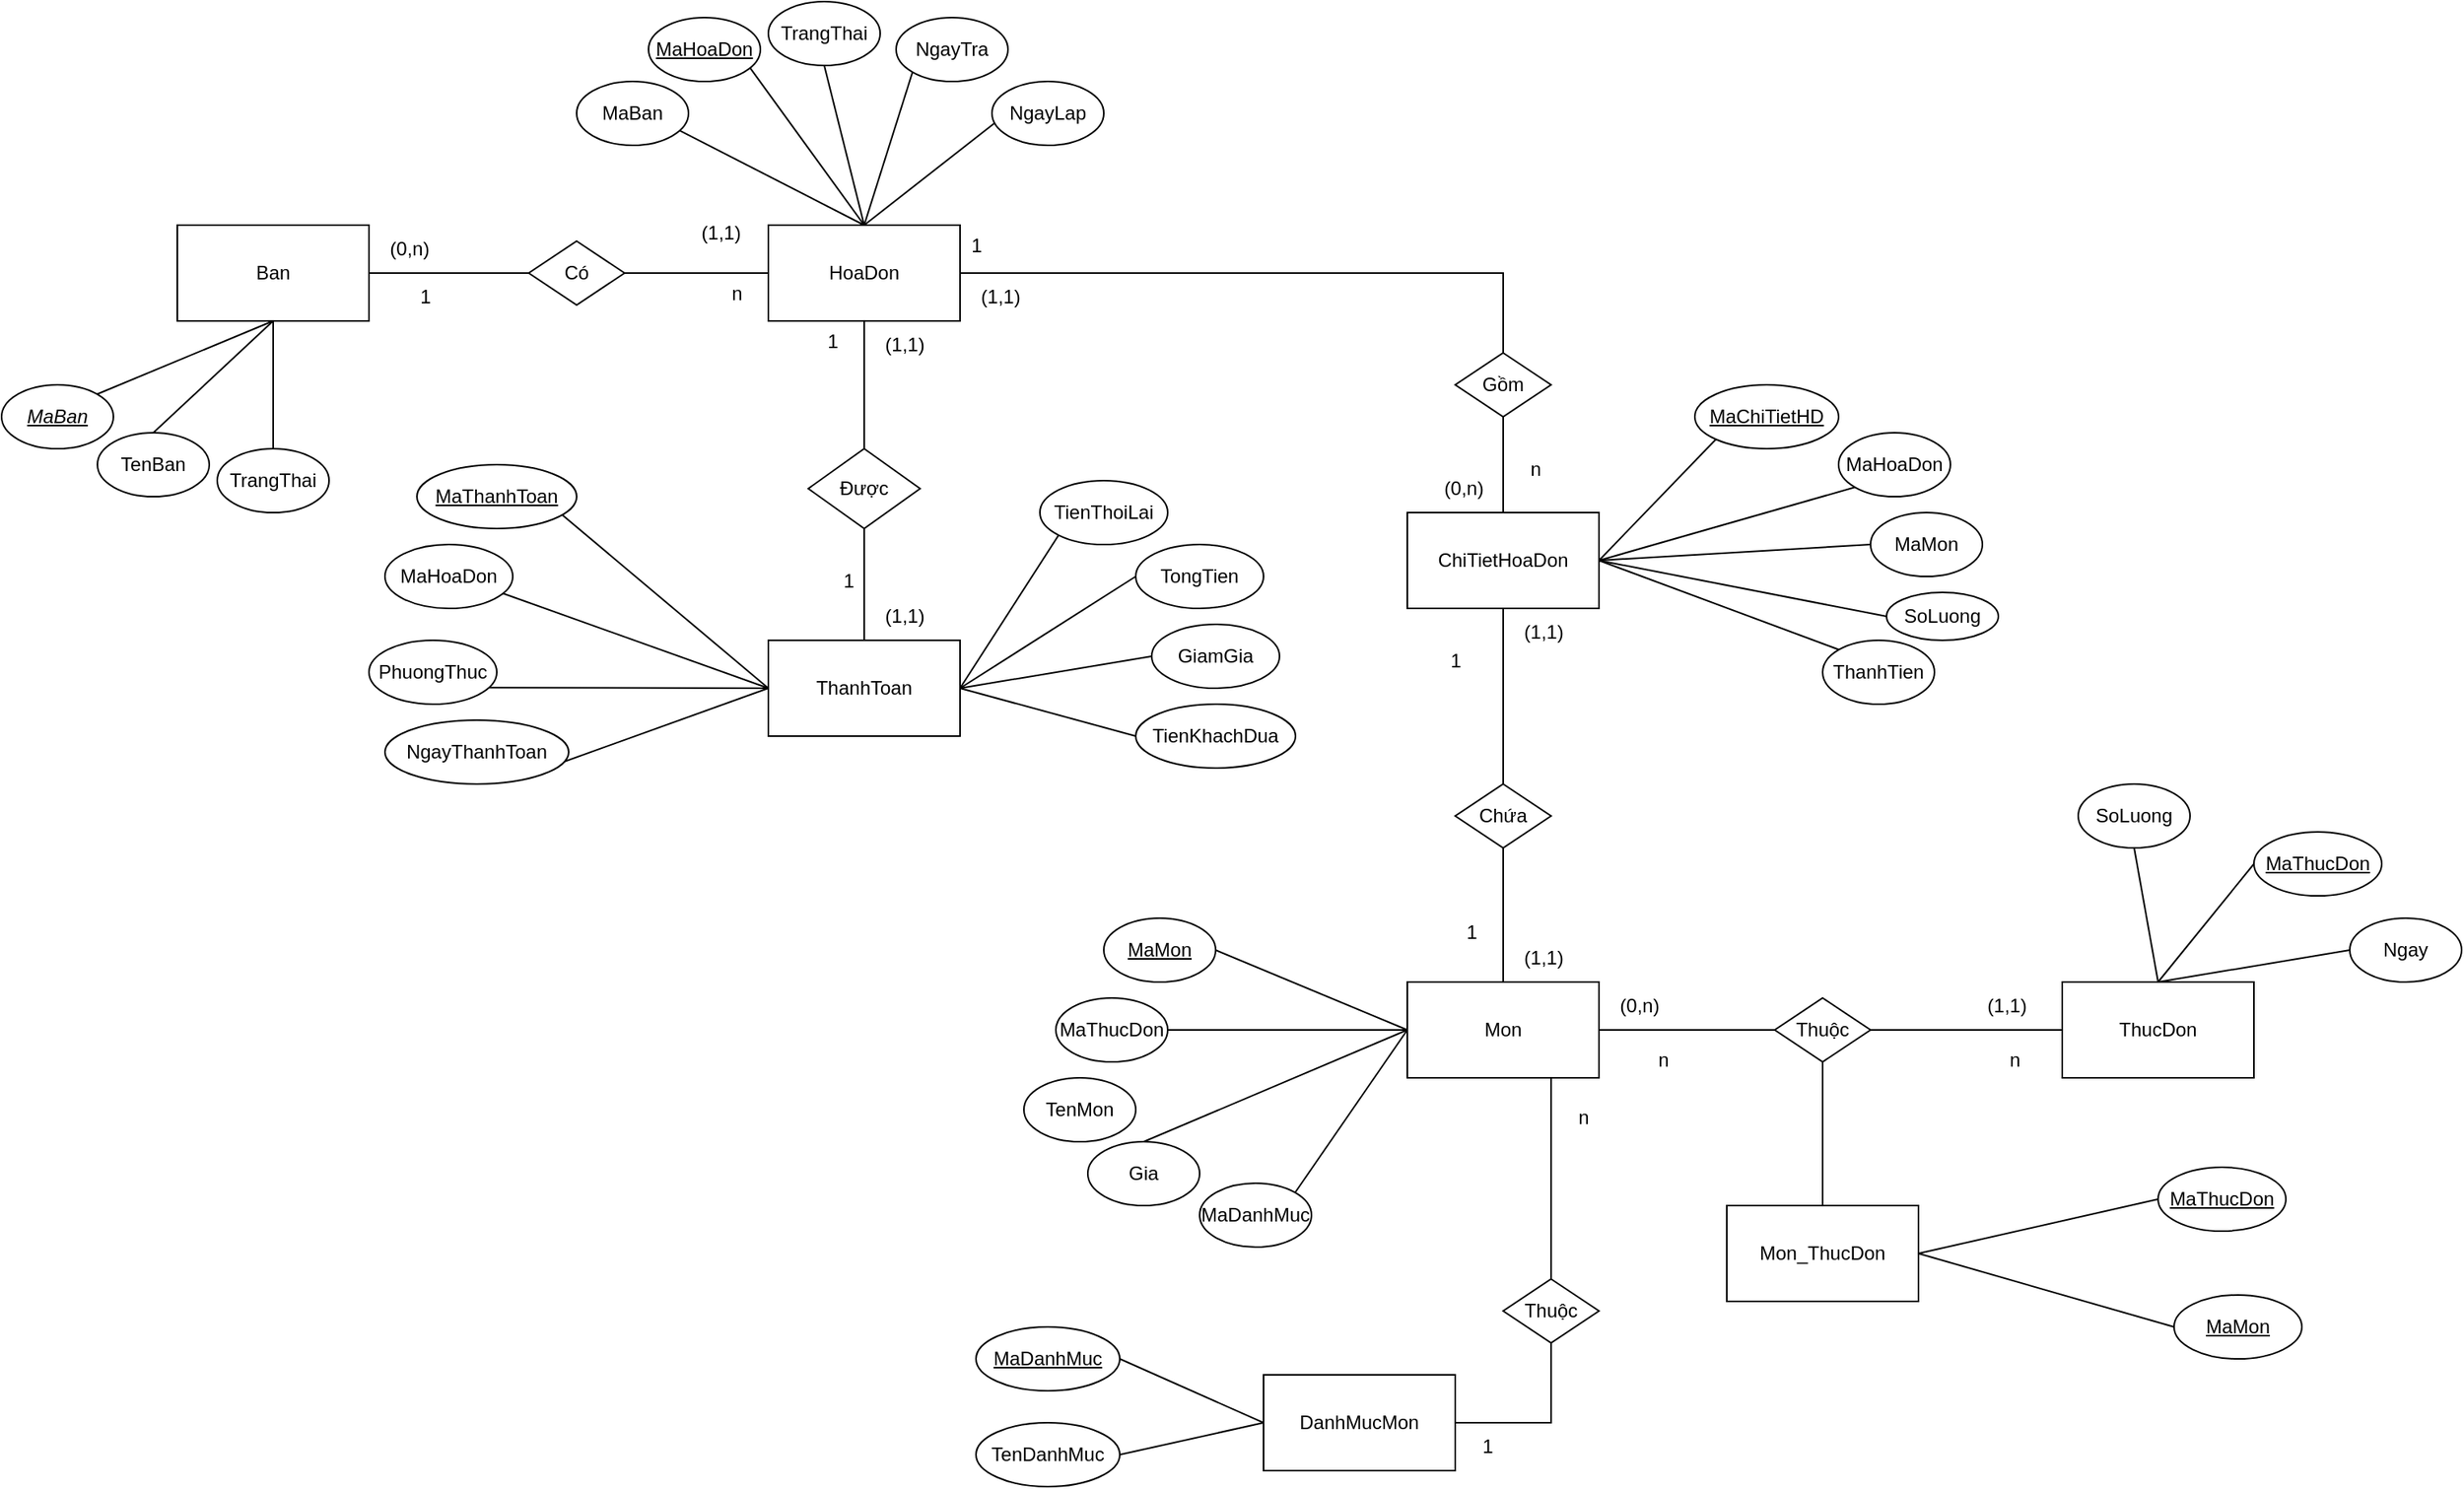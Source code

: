 <mxfile version="26.1.1" pages="2">
  <diagram name="RM - Mô hình quan hệ (relational diagram)" id="GJlLPOi3d1mDV5nm6P7y">
    <mxGraphModel dx="1969" dy="958" grid="1" gridSize="10" guides="1" tooltips="1" connect="1" arrows="1" fold="1" page="1" pageScale="1" pageWidth="2339" pageHeight="3300" math="0" shadow="0">
      <root>
        <mxCell id="0" />
        <mxCell id="1" parent="0" />
        <mxCell id="YPx_fVKoxpwIJUbFyd35-1" value="Ban" style="rounded=0;whiteSpace=wrap;html=1;" parent="1" vertex="1">
          <mxGeometry x="690" y="660" width="120" height="60" as="geometry" />
        </mxCell>
        <mxCell id="YPx_fVKoxpwIJUbFyd35-2" value="HoaDon" style="rounded=0;whiteSpace=wrap;html=1;" parent="1" vertex="1">
          <mxGeometry x="1060" y="660" width="120" height="60" as="geometry" />
        </mxCell>
        <mxCell id="YPx_fVKoxpwIJUbFyd35-3" value="ChiTietHoaDon" style="rounded=0;whiteSpace=wrap;html=1;" parent="1" vertex="1">
          <mxGeometry x="1460" y="840" width="120" height="60" as="geometry" />
        </mxCell>
        <mxCell id="YPx_fVKoxpwIJUbFyd35-4" value="Mon" style="rounded=0;whiteSpace=wrap;html=1;" parent="1" vertex="1">
          <mxGeometry x="1460" y="1134" width="120" height="60" as="geometry" />
        </mxCell>
        <mxCell id="YPx_fVKoxpwIJUbFyd35-5" value="DanhMucMon" style="rounded=0;whiteSpace=wrap;html=1;" parent="1" vertex="1">
          <mxGeometry x="1370" y="1380" width="120" height="60" as="geometry" />
        </mxCell>
        <mxCell id="YPx_fVKoxpwIJUbFyd35-6" value="Có" style="rhombus;whiteSpace=wrap;html=1;" parent="1" vertex="1">
          <mxGeometry x="910" y="670" width="60" height="40" as="geometry" />
        </mxCell>
        <mxCell id="YPx_fVKoxpwIJUbFyd35-7" value="Gồm" style="rhombus;whiteSpace=wrap;html=1;" parent="1" vertex="1">
          <mxGeometry x="1490" y="740" width="60" height="40" as="geometry" />
        </mxCell>
        <mxCell id="YPx_fVKoxpwIJUbFyd35-8" value="Chứa" style="rhombus;whiteSpace=wrap;html=1;" parent="1" vertex="1">
          <mxGeometry x="1490" y="1010" width="60" height="40" as="geometry" />
        </mxCell>
        <mxCell id="YPx_fVKoxpwIJUbFyd35-9" value="Thuộc" style="rhombus;whiteSpace=wrap;html=1;" parent="1" vertex="1">
          <mxGeometry x="1690" y="1144" width="60" height="40" as="geometry" />
        </mxCell>
        <mxCell id="YPx_fVKoxpwIJUbFyd35-10" value="" style="endArrow=none;html=1;rounded=0;entryX=0;entryY=0.5;entryDx=0;entryDy=0;exitX=1;exitY=0.5;exitDx=0;exitDy=0;" parent="1" source="YPx_fVKoxpwIJUbFyd35-1" target="YPx_fVKoxpwIJUbFyd35-6" edge="1">
          <mxGeometry width="50" height="50" relative="1" as="geometry">
            <mxPoint x="750" y="640" as="sourcePoint" />
            <mxPoint x="750" y="600" as="targetPoint" />
          </mxGeometry>
        </mxCell>
        <mxCell id="YPx_fVKoxpwIJUbFyd35-11" value="" style="endArrow=none;html=1;rounded=0;exitX=1;exitY=0.5;exitDx=0;exitDy=0;entryX=0;entryY=0.5;entryDx=0;entryDy=0;" parent="1" source="YPx_fVKoxpwIJUbFyd35-6" target="YPx_fVKoxpwIJUbFyd35-2" edge="1">
          <mxGeometry width="50" height="50" relative="1" as="geometry">
            <mxPoint x="980" y="710" as="sourcePoint" />
            <mxPoint x="1030" y="660" as="targetPoint" />
            <Array as="points" />
          </mxGeometry>
        </mxCell>
        <mxCell id="YPx_fVKoxpwIJUbFyd35-12" value="" style="endArrow=none;html=1;rounded=0;exitX=1;exitY=0.5;exitDx=0;exitDy=0;entryX=0.5;entryY=0;entryDx=0;entryDy=0;" parent="1" source="YPx_fVKoxpwIJUbFyd35-2" target="YPx_fVKoxpwIJUbFyd35-7" edge="1">
          <mxGeometry width="50" height="50" relative="1" as="geometry">
            <mxPoint x="1260" y="740" as="sourcePoint" />
            <mxPoint x="1430" y="690" as="targetPoint" />
            <Array as="points">
              <mxPoint x="1520" y="690" />
            </Array>
          </mxGeometry>
        </mxCell>
        <mxCell id="YPx_fVKoxpwIJUbFyd35-13" value="" style="endArrow=none;html=1;rounded=0;entryX=0.5;entryY=1;entryDx=0;entryDy=0;exitX=0.5;exitY=0;exitDx=0;exitDy=0;" parent="1" source="YPx_fVKoxpwIJUbFyd35-3" target="YPx_fVKoxpwIJUbFyd35-7" edge="1">
          <mxGeometry width="50" height="50" relative="1" as="geometry">
            <mxPoint x="1560" y="840" as="sourcePoint" />
            <mxPoint x="1560" y="780" as="targetPoint" />
          </mxGeometry>
        </mxCell>
        <mxCell id="YPx_fVKoxpwIJUbFyd35-14" value="" style="endArrow=none;html=1;rounded=0;entryX=0.5;entryY=1;entryDx=0;entryDy=0;exitX=0.5;exitY=0;exitDx=0;exitDy=0;" parent="1" source="YPx_fVKoxpwIJUbFyd35-8" target="YPx_fVKoxpwIJUbFyd35-3" edge="1">
          <mxGeometry width="50" height="50" relative="1" as="geometry">
            <mxPoint x="1580" y="980" as="sourcePoint" />
            <mxPoint x="1630" y="930" as="targetPoint" />
          </mxGeometry>
        </mxCell>
        <mxCell id="YPx_fVKoxpwIJUbFyd35-15" value="" style="endArrow=none;html=1;rounded=0;entryX=0.5;entryY=1;entryDx=0;entryDy=0;exitX=0.5;exitY=0;exitDx=0;exitDy=0;" parent="1" source="YPx_fVKoxpwIJUbFyd35-4" target="YPx_fVKoxpwIJUbFyd35-8" edge="1">
          <mxGeometry width="50" height="50" relative="1" as="geometry">
            <mxPoint x="1330" y="1114" as="sourcePoint" />
            <mxPoint x="1360" y="1066" as="targetPoint" />
          </mxGeometry>
        </mxCell>
        <mxCell id="YPx_fVKoxpwIJUbFyd35-16" value="" style="endArrow=none;html=1;rounded=0;exitX=1;exitY=0.5;exitDx=0;exitDy=0;entryX=0;entryY=0.5;entryDx=0;entryDy=0;" parent="1" source="YPx_fVKoxpwIJUbFyd35-4" target="YPx_fVKoxpwIJUbFyd35-9" edge="1">
          <mxGeometry width="50" height="50" relative="1" as="geometry">
            <mxPoint x="1550" y="1154" as="sourcePoint" />
            <mxPoint x="1600" y="1104" as="targetPoint" />
          </mxGeometry>
        </mxCell>
        <mxCell id="YPx_fVKoxpwIJUbFyd35-17" value="" style="endArrow=none;html=1;rounded=0;exitX=1;exitY=0.5;exitDx=0;exitDy=0;entryX=0;entryY=0.5;entryDx=0;entryDy=0;" parent="1" source="YPx_fVKoxpwIJUbFyd35-9" target="u7ExXukWMiuUXVfVqPVW-1" edge="1">
          <mxGeometry width="50" height="50" relative="1" as="geometry">
            <mxPoint x="1750" y="1163.5" as="sourcePoint" />
            <mxPoint x="1870" y="1164" as="targetPoint" />
          </mxGeometry>
        </mxCell>
        <mxCell id="ZPMBcaGig59mQZYcYpiM-1" value="" style="endArrow=none;html=1;rounded=0;entryX=0.5;entryY=1;entryDx=0;entryDy=0;exitX=1;exitY=0;exitDx=0;exitDy=0;" parent="1" source="ZPMBcaGig59mQZYcYpiM-2" target="YPx_fVKoxpwIJUbFyd35-1" edge="1">
          <mxGeometry width="50" height="50" relative="1" as="geometry">
            <mxPoint x="640" y="620" as="sourcePoint" />
            <mxPoint x="660" y="620" as="targetPoint" />
          </mxGeometry>
        </mxCell>
        <mxCell id="ZPMBcaGig59mQZYcYpiM-2" value="&lt;i&gt;&lt;u&gt;MaBan&lt;/u&gt;&lt;/i&gt;" style="ellipse;whiteSpace=wrap;html=1;" parent="1" vertex="1">
          <mxGeometry x="580" y="760" width="70" height="40" as="geometry" />
        </mxCell>
        <mxCell id="ZPMBcaGig59mQZYcYpiM-3" value="" style="endArrow=none;html=1;rounded=0;entryX=0.5;entryY=1;entryDx=0;entryDy=0;exitX=0.5;exitY=0;exitDx=0;exitDy=0;" parent="1" source="ZPMBcaGig59mQZYcYpiM-4" target="YPx_fVKoxpwIJUbFyd35-1" edge="1">
          <mxGeometry width="50" height="50" relative="1" as="geometry">
            <mxPoint x="610" y="670" as="sourcePoint" />
            <mxPoint x="690" y="710" as="targetPoint" />
          </mxGeometry>
        </mxCell>
        <mxCell id="ZPMBcaGig59mQZYcYpiM-4" value="TenBan" style="ellipse;whiteSpace=wrap;html=1;" parent="1" vertex="1">
          <mxGeometry x="640" y="790" width="70" height="40" as="geometry" />
        </mxCell>
        <mxCell id="ZPMBcaGig59mQZYcYpiM-5" value="" style="endArrow=none;html=1;rounded=0;entryX=0.5;entryY=1;entryDx=0;entryDy=0;exitX=0.5;exitY=0;exitDx=0;exitDy=0;" parent="1" source="ZPMBcaGig59mQZYcYpiM-6" target="YPx_fVKoxpwIJUbFyd35-1" edge="1">
          <mxGeometry width="50" height="50" relative="1" as="geometry">
            <mxPoint x="599.749" y="715.858" as="sourcePoint" />
            <mxPoint x="740" y="680" as="targetPoint" />
          </mxGeometry>
        </mxCell>
        <mxCell id="ZPMBcaGig59mQZYcYpiM-6" value="TrangThai" style="ellipse;whiteSpace=wrap;html=1;" parent="1" vertex="1">
          <mxGeometry x="715" y="800" width="70" height="40" as="geometry" />
        </mxCell>
        <mxCell id="ZPMBcaGig59mQZYcYpiM-7" value="" style="endArrow=none;html=1;rounded=0;exitX=0.888;exitY=0.74;exitDx=0;exitDy=0;exitPerimeter=0;entryX=0.5;entryY=0;entryDx=0;entryDy=0;" parent="1" source="ZPMBcaGig59mQZYcYpiM-8" target="YPx_fVKoxpwIJUbFyd35-2" edge="1">
          <mxGeometry width="50" height="50" relative="1" as="geometry">
            <mxPoint x="1035" y="340" as="sourcePoint" />
            <mxPoint x="1135" y="440" as="targetPoint" />
          </mxGeometry>
        </mxCell>
        <mxCell id="ZPMBcaGig59mQZYcYpiM-8" value="MaBan" style="ellipse;whiteSpace=wrap;html=1;" parent="1" vertex="1">
          <mxGeometry x="940" y="570" width="70" height="40" as="geometry" />
        </mxCell>
        <mxCell id="ZPMBcaGig59mQZYcYpiM-9" value="" style="endArrow=none;html=1;rounded=0;exitX=0.888;exitY=0.74;exitDx=0;exitDy=0;exitPerimeter=0;entryX=0.5;entryY=0;entryDx=0;entryDy=0;" parent="1" source="ZPMBcaGig59mQZYcYpiM-10" target="YPx_fVKoxpwIJUbFyd35-2" edge="1">
          <mxGeometry width="50" height="50" relative="1" as="geometry">
            <mxPoint x="1095" y="310" as="sourcePoint" />
            <mxPoint x="1135" y="440" as="targetPoint" />
          </mxGeometry>
        </mxCell>
        <mxCell id="ZPMBcaGig59mQZYcYpiM-10" value="&lt;u&gt;MaHoaDon&lt;/u&gt;" style="ellipse;whiteSpace=wrap;html=1;" parent="1" vertex="1">
          <mxGeometry x="985" y="530" width="70" height="40" as="geometry" />
        </mxCell>
        <mxCell id="ZPMBcaGig59mQZYcYpiM-11" value="" style="endArrow=none;html=1;rounded=0;exitX=0.5;exitY=1;exitDx=0;exitDy=0;entryX=0.5;entryY=0;entryDx=0;entryDy=0;" parent="1" source="ZPMBcaGig59mQZYcYpiM-12" target="YPx_fVKoxpwIJUbFyd35-2" edge="1">
          <mxGeometry width="50" height="50" relative="1" as="geometry">
            <mxPoint x="1185" y="290" as="sourcePoint" />
            <mxPoint x="1135" y="440" as="targetPoint" />
          </mxGeometry>
        </mxCell>
        <mxCell id="ZPMBcaGig59mQZYcYpiM-12" value="TrangThai" style="ellipse;whiteSpace=wrap;html=1;" parent="1" vertex="1">
          <mxGeometry x="1060" y="520" width="70" height="40" as="geometry" />
        </mxCell>
        <mxCell id="ZPMBcaGig59mQZYcYpiM-13" value="" style="endArrow=none;html=1;rounded=0;entryX=0.5;entryY=0;entryDx=0;entryDy=0;exitX=0.5;exitY=0;exitDx=0;exitDy=0;" parent="1" source="ZPMBcaGig59mQZYcYpiM-14" target="YPx_fVKoxpwIJUbFyd35-2" edge="1">
          <mxGeometry width="50" height="50" relative="1" as="geometry">
            <mxPoint x="1365" y="280" as="sourcePoint" />
            <mxPoint x="1135" y="440" as="targetPoint" />
          </mxGeometry>
        </mxCell>
        <mxCell id="ZPMBcaGig59mQZYcYpiM-14" value="NgayLap" style="ellipse;whiteSpace=wrap;html=1;" parent="1" vertex="1">
          <mxGeometry x="1200" y="570" width="70" height="40" as="geometry" />
        </mxCell>
        <mxCell id="ZPMBcaGig59mQZYcYpiM-15" value="" style="endArrow=none;html=1;rounded=0;entryX=0.5;entryY=0;entryDx=0;entryDy=0;exitX=0;exitY=1;exitDx=0;exitDy=0;" parent="1" source="ZPMBcaGig59mQZYcYpiM-16" target="YPx_fVKoxpwIJUbFyd35-2" edge="1">
          <mxGeometry width="50" height="50" relative="1" as="geometry">
            <mxPoint x="1385" y="340" as="sourcePoint" />
            <mxPoint x="1135" y="440" as="targetPoint" />
          </mxGeometry>
        </mxCell>
        <mxCell id="ZPMBcaGig59mQZYcYpiM-16" value="NgayTra" style="ellipse;whiteSpace=wrap;html=1;" parent="1" vertex="1">
          <mxGeometry x="1140" y="530" width="70" height="40" as="geometry" />
        </mxCell>
        <mxCell id="ZPMBcaGig59mQZYcYpiM-17" value="" style="endArrow=none;html=1;rounded=0;entryX=1;entryY=0.5;entryDx=0;entryDy=0;exitX=0;exitY=1;exitDx=0;exitDy=0;" parent="1" source="ZPMBcaGig59mQZYcYpiM-18" target="YPx_fVKoxpwIJUbFyd35-3" edge="1">
          <mxGeometry width="50" height="50" relative="1" as="geometry">
            <mxPoint x="1890" y="840" as="sourcePoint" />
            <mxPoint x="1580" y="850" as="targetPoint" />
          </mxGeometry>
        </mxCell>
        <mxCell id="ZPMBcaGig59mQZYcYpiM-18" value="MaHoaDon" style="ellipse;whiteSpace=wrap;html=1;" parent="1" vertex="1">
          <mxGeometry x="1730" y="790" width="70" height="40" as="geometry" />
        </mxCell>
        <mxCell id="ZPMBcaGig59mQZYcYpiM-19" value="" style="endArrow=none;html=1;rounded=0;exitX=0;exitY=0.5;exitDx=0;exitDy=0;" parent="1" source="ZPMBcaGig59mQZYcYpiM-20" edge="1">
          <mxGeometry width="50" height="50" relative="1" as="geometry">
            <mxPoint x="1780" y="910" as="sourcePoint" />
            <mxPoint x="1580" y="870" as="targetPoint" />
          </mxGeometry>
        </mxCell>
        <mxCell id="ZPMBcaGig59mQZYcYpiM-20" value="SoLuong" style="ellipse;whiteSpace=wrap;html=1;" parent="1" vertex="1">
          <mxGeometry x="1760" y="890" width="70" height="30" as="geometry" />
        </mxCell>
        <mxCell id="ZPMBcaGig59mQZYcYpiM-21" value="" style="endArrow=none;html=1;rounded=0;entryX=1;entryY=0.5;entryDx=0;entryDy=0;exitX=0;exitY=0.5;exitDx=0;exitDy=0;" parent="1" source="ZPMBcaGig59mQZYcYpiM-22" target="YPx_fVKoxpwIJUbFyd35-3" edge="1">
          <mxGeometry width="50" height="50" relative="1" as="geometry">
            <mxPoint x="2010" y="850" as="sourcePoint" />
            <mxPoint x="1700" y="860" as="targetPoint" />
          </mxGeometry>
        </mxCell>
        <mxCell id="ZPMBcaGig59mQZYcYpiM-22" value="MaMon" style="ellipse;whiteSpace=wrap;html=1;" parent="1" vertex="1">
          <mxGeometry x="1750" y="840" width="70" height="40" as="geometry" />
        </mxCell>
        <mxCell id="ZPMBcaGig59mQZYcYpiM-23" value="" style="endArrow=none;html=1;rounded=0;exitX=0;exitY=0;exitDx=0;exitDy=0;entryX=1;entryY=0.5;entryDx=0;entryDy=0;" parent="1" source="ZPMBcaGig59mQZYcYpiM-24" target="YPx_fVKoxpwIJUbFyd35-3" edge="1">
          <mxGeometry width="50" height="50" relative="1" as="geometry">
            <mxPoint x="1920" y="870" as="sourcePoint" />
            <mxPoint x="1610" y="880" as="targetPoint" />
          </mxGeometry>
        </mxCell>
        <mxCell id="ZPMBcaGig59mQZYcYpiM-24" value="ThanhTien" style="ellipse;whiteSpace=wrap;html=1;" parent="1" vertex="1">
          <mxGeometry x="1720" y="920" width="70" height="40" as="geometry" />
        </mxCell>
        <mxCell id="ZPMBcaGig59mQZYcYpiM-25" value="" style="endArrow=none;html=1;rounded=0;exitX=0;exitY=1;exitDx=0;exitDy=0;" parent="1" source="ZPMBcaGig59mQZYcYpiM-26" edge="1">
          <mxGeometry width="50" height="50" relative="1" as="geometry">
            <mxPoint x="1850" y="780" as="sourcePoint" />
            <mxPoint x="1580" y="870" as="targetPoint" />
          </mxGeometry>
        </mxCell>
        <mxCell id="ZPMBcaGig59mQZYcYpiM-26" value="&lt;u&gt;MaChiTietHD&lt;/u&gt;" style="ellipse;whiteSpace=wrap;html=1;" parent="1" vertex="1">
          <mxGeometry x="1640" y="760" width="90" height="40" as="geometry" />
        </mxCell>
        <mxCell id="ZPMBcaGig59mQZYcYpiM-27" value="" style="endArrow=none;html=1;rounded=0;entryX=0;entryY=0.5;entryDx=0;entryDy=0;exitX=1;exitY=0.5;exitDx=0;exitDy=0;" parent="1" source="ZPMBcaGig59mQZYcYpiM-28" target="YPx_fVKoxpwIJUbFyd35-4" edge="1">
          <mxGeometry width="50" height="50" relative="1" as="geometry">
            <mxPoint x="1349.655" y="1118.195" as="sourcePoint" />
            <mxPoint x="1150" y="1114" as="targetPoint" />
          </mxGeometry>
        </mxCell>
        <mxCell id="ZPMBcaGig59mQZYcYpiM-28" value="&lt;u&gt;MaMon&lt;/u&gt;" style="ellipse;whiteSpace=wrap;html=1;" parent="1" vertex="1">
          <mxGeometry x="1270" y="1094" width="70" height="40" as="geometry" />
        </mxCell>
        <mxCell id="ZPMBcaGig59mQZYcYpiM-29" value="" style="endArrow=none;html=1;rounded=0;exitX=1;exitY=0.5;exitDx=0;exitDy=0;" parent="1" source="ZPMBcaGig59mQZYcYpiM-30" edge="1">
          <mxGeometry width="50" height="50" relative="1" as="geometry">
            <mxPoint x="1515" y="1144" as="sourcePoint" />
            <mxPoint x="1460" y="1164" as="targetPoint" />
          </mxGeometry>
        </mxCell>
        <mxCell id="ZPMBcaGig59mQZYcYpiM-30" value="MaThucDon" style="ellipse;whiteSpace=wrap;html=1;" parent="1" vertex="1">
          <mxGeometry x="1240" y="1144" width="70" height="40" as="geometry" />
        </mxCell>
        <mxCell id="ZPMBcaGig59mQZYcYpiM-31" value="" style="endArrow=none;html=1;rounded=0;exitX=1;exitY=0;exitDx=0;exitDy=0;entryX=0;entryY=0.5;entryDx=0;entryDy=0;" parent="1" source="_iiNwPgH_TM1tSRiTnPf-1" edge="1" target="YPx_fVKoxpwIJUbFyd35-4">
          <mxGeometry width="50" height="50" relative="1" as="geometry">
            <mxPoint x="1380" y="1350" as="sourcePoint" />
            <mxPoint x="1460" y="1160" as="targetPoint" />
          </mxGeometry>
        </mxCell>
        <mxCell id="ZPMBcaGig59mQZYcYpiM-32" value="TenMon" style="ellipse;whiteSpace=wrap;html=1;" parent="1" vertex="1">
          <mxGeometry x="1220" y="1194" width="70" height="40" as="geometry" />
        </mxCell>
        <mxCell id="ZPMBcaGig59mQZYcYpiM-33" value="" style="endArrow=none;html=1;rounded=0;exitX=0.5;exitY=0;exitDx=0;exitDy=0;" parent="1" source="ZPMBcaGig59mQZYcYpiM-34" edge="1">
          <mxGeometry width="50" height="50" relative="1" as="geometry">
            <mxPoint x="1655" y="1264" as="sourcePoint" />
            <mxPoint x="1460" y="1164" as="targetPoint" />
          </mxGeometry>
        </mxCell>
        <mxCell id="ZPMBcaGig59mQZYcYpiM-34" value="Gia" style="ellipse;whiteSpace=wrap;html=1;" parent="1" vertex="1">
          <mxGeometry x="1260" y="1234" width="70" height="40" as="geometry" />
        </mxCell>
        <mxCell id="ZPMBcaGig59mQZYcYpiM-35" value="" style="endArrow=none;html=1;rounded=0;exitX=1;exitY=0.5;exitDx=0;exitDy=0;entryX=0;entryY=0.5;entryDx=0;entryDy=0;" parent="1" source="ZPMBcaGig59mQZYcYpiM-36" target="YPx_fVKoxpwIJUbFyd35-5" edge="1">
          <mxGeometry width="50" height="50" relative="1" as="geometry">
            <mxPoint x="1203.18" y="1395.858" as="sourcePoint" />
            <mxPoint x="1490" y="1405" as="targetPoint" />
          </mxGeometry>
        </mxCell>
        <mxCell id="ZPMBcaGig59mQZYcYpiM-36" value="TenDanhMuc" style="ellipse;whiteSpace=wrap;html=1;" parent="1" vertex="1">
          <mxGeometry x="1190" y="1410" width="90" height="40" as="geometry" />
        </mxCell>
        <mxCell id="ZPMBcaGig59mQZYcYpiM-37" value="" style="endArrow=none;html=1;rounded=0;exitX=1;exitY=0.5;exitDx=0;exitDy=0;entryX=0;entryY=0.5;entryDx=0;entryDy=0;" parent="1" source="ZPMBcaGig59mQZYcYpiM-38" target="YPx_fVKoxpwIJUbFyd35-5" edge="1">
          <mxGeometry width="50" height="50" relative="1" as="geometry">
            <mxPoint x="1870.96" y="1306" as="sourcePoint" />
            <mxPoint x="1420" y="1350" as="targetPoint" />
          </mxGeometry>
        </mxCell>
        <mxCell id="ZPMBcaGig59mQZYcYpiM-38" value="&lt;u&gt;MaDanhMuc&lt;/u&gt;" style="ellipse;whiteSpace=wrap;html=1;" parent="1" vertex="1">
          <mxGeometry x="1190" y="1350" width="90" height="40" as="geometry" />
        </mxCell>
        <mxCell id="ZPMBcaGig59mQZYcYpiM-39" value="(1,1)" style="text;html=1;align=center;verticalAlign=middle;resizable=0;points=[];autosize=1;strokeColor=none;fillColor=none;" parent="1" vertex="1">
          <mxGeometry x="1005" y="650" width="50" height="30" as="geometry" />
        </mxCell>
        <mxCell id="ZPMBcaGig59mQZYcYpiM-40" value="(0,n)" style="text;html=1;align=center;verticalAlign=middle;resizable=0;points=[];autosize=1;strokeColor=none;fillColor=none;" parent="1" vertex="1">
          <mxGeometry x="810" y="660" width="50" height="30" as="geometry" />
        </mxCell>
        <mxCell id="ZPMBcaGig59mQZYcYpiM-42" value="(1,1)" style="text;html=1;align=center;verticalAlign=middle;resizable=0;points=[];autosize=1;strokeColor=none;fillColor=none;" parent="1" vertex="1">
          <mxGeometry x="1180" y="690" width="50" height="30" as="geometry" />
        </mxCell>
        <mxCell id="ZPMBcaGig59mQZYcYpiM-43" value="(0,n)" style="text;html=1;align=center;verticalAlign=middle;resizable=0;points=[];autosize=1;strokeColor=none;fillColor=none;" parent="1" vertex="1">
          <mxGeometry x="1470" y="810" width="50" height="30" as="geometry" />
        </mxCell>
        <mxCell id="ZPMBcaGig59mQZYcYpiM-44" value="(1,1)" style="text;html=1;align=center;verticalAlign=middle;resizable=0;points=[];autosize=1;strokeColor=none;fillColor=none;" parent="1" vertex="1">
          <mxGeometry x="1520" y="900" width="50" height="30" as="geometry" />
        </mxCell>
        <mxCell id="ZPMBcaGig59mQZYcYpiM-45" value="(1,1)" style="text;html=1;align=center;verticalAlign=middle;resizable=0;points=[];autosize=1;strokeColor=none;fillColor=none;" parent="1" vertex="1">
          <mxGeometry x="1520" y="1104" width="50" height="30" as="geometry" />
        </mxCell>
        <mxCell id="ZPMBcaGig59mQZYcYpiM-46" value="(0,n)" style="text;html=1;align=center;verticalAlign=middle;resizable=0;points=[];autosize=1;strokeColor=none;fillColor=none;" parent="1" vertex="1">
          <mxGeometry x="1580" y="1134" width="50" height="30" as="geometry" />
        </mxCell>
        <mxCell id="ZPMBcaGig59mQZYcYpiM-47" value="(1,1)" style="text;html=1;align=center;verticalAlign=middle;resizable=0;points=[];autosize=1;strokeColor=none;fillColor=none;" parent="1" vertex="1">
          <mxGeometry x="1810" y="1134" width="50" height="30" as="geometry" />
        </mxCell>
        <mxCell id="u7ExXukWMiuUXVfVqPVW-1" value="ThucDon" style="rounded=0;whiteSpace=wrap;html=1;" parent="1" vertex="1">
          <mxGeometry x="1870" y="1134" width="120" height="60" as="geometry" />
        </mxCell>
        <mxCell id="u7ExXukWMiuUXVfVqPVW-3" value="" style="endArrow=none;html=1;rounded=0;entryX=0.5;entryY=0;entryDx=0;entryDy=0;exitX=0;exitY=0.5;exitDx=0;exitDy=0;" parent="1" source="u7ExXukWMiuUXVfVqPVW-6" target="u7ExXukWMiuUXVfVqPVW-1" edge="1">
          <mxGeometry width="50" height="50" relative="1" as="geometry">
            <mxPoint x="1900" y="1074" as="sourcePoint" />
            <mxPoint x="1450" y="994" as="targetPoint" />
          </mxGeometry>
        </mxCell>
        <mxCell id="u7ExXukWMiuUXVfVqPVW-6" value="&lt;u&gt;MaThucDon&lt;/u&gt;" style="ellipse;whiteSpace=wrap;html=1;" parent="1" vertex="1">
          <mxGeometry x="1990" y="1040" width="80" height="40" as="geometry" />
        </mxCell>
        <mxCell id="u7ExXukWMiuUXVfVqPVW-7" value="" style="endArrow=none;html=1;rounded=0;exitX=0.5;exitY=1;exitDx=0;exitDy=0;entryX=0.5;entryY=0;entryDx=0;entryDy=0;" parent="1" source="u7ExXukWMiuUXVfVqPVW-8" target="u7ExXukWMiuUXVfVqPVW-1" edge="1">
          <mxGeometry width="50" height="50" relative="1" as="geometry">
            <mxPoint x="1745" y="1054" as="sourcePoint" />
            <mxPoint x="1930" y="1130" as="targetPoint" />
          </mxGeometry>
        </mxCell>
        <mxCell id="u7ExXukWMiuUXVfVqPVW-8" value="SoLuong" style="ellipse;whiteSpace=wrap;html=1;" parent="1" vertex="1">
          <mxGeometry x="1880" y="1010" width="70" height="40" as="geometry" />
        </mxCell>
        <mxCell id="u7ExXukWMiuUXVfVqPVW-9" value="" style="endArrow=none;html=1;rounded=0;exitX=0;exitY=0.5;exitDx=0;exitDy=0;entryX=0.5;entryY=0;entryDx=0;entryDy=0;" parent="1" source="u7ExXukWMiuUXVfVqPVW-10" target="u7ExXukWMiuUXVfVqPVW-1" edge="1">
          <mxGeometry width="50" height="50" relative="1" as="geometry">
            <mxPoint x="2105" y="1154" as="sourcePoint" />
            <mxPoint x="1910" y="1054" as="targetPoint" />
          </mxGeometry>
        </mxCell>
        <mxCell id="u7ExXukWMiuUXVfVqPVW-10" value="Ngay" style="ellipse;whiteSpace=wrap;html=1;" parent="1" vertex="1">
          <mxGeometry x="2050" y="1094" width="70" height="40" as="geometry" />
        </mxCell>
        <mxCell id="u7ExXukWMiuUXVfVqPVW-12" value="Thuộc" style="rhombus;whiteSpace=wrap;html=1;" parent="1" vertex="1">
          <mxGeometry x="1520" y="1320" width="60" height="40" as="geometry" />
        </mxCell>
        <mxCell id="u7ExXukWMiuUXVfVqPVW-14" value="" style="endArrow=none;html=1;rounded=0;exitX=0.5;exitY=0;exitDx=0;exitDy=0;entryX=0.75;entryY=1;entryDx=0;entryDy=0;" parent="1" source="u7ExXukWMiuUXVfVqPVW-12" target="YPx_fVKoxpwIJUbFyd35-4" edge="1">
          <mxGeometry width="50" height="50" relative="1" as="geometry">
            <mxPoint x="2020" y="1314" as="sourcePoint" />
            <mxPoint x="1530" y="1196" as="targetPoint" />
          </mxGeometry>
        </mxCell>
        <mxCell id="u7ExXukWMiuUXVfVqPVW-15" value="" style="endArrow=none;html=1;rounded=0;entryX=0.5;entryY=1;entryDx=0;entryDy=0;exitX=1;exitY=0.5;exitDx=0;exitDy=0;" parent="1" source="YPx_fVKoxpwIJUbFyd35-5" target="u7ExXukWMiuUXVfVqPVW-12" edge="1">
          <mxGeometry width="50" height="50" relative="1" as="geometry">
            <mxPoint x="1549" y="1435" as="sourcePoint" />
            <mxPoint x="1549" y="1385" as="targetPoint" />
            <Array as="points">
              <mxPoint x="1550" y="1410" />
            </Array>
          </mxGeometry>
        </mxCell>
        <mxCell id="u7ExXukWMiuUXVfVqPVW-18" value="Được" style="rhombus;whiteSpace=wrap;html=1;" parent="1" vertex="1">
          <mxGeometry x="1085" y="800" width="70" height="50" as="geometry" />
        </mxCell>
        <mxCell id="u7ExXukWMiuUXVfVqPVW-19" value="ThanhToan" style="rounded=0;whiteSpace=wrap;html=1;" parent="1" vertex="1">
          <mxGeometry x="1060" y="920" width="120" height="60" as="geometry" />
        </mxCell>
        <mxCell id="u7ExXukWMiuUXVfVqPVW-20" value="" style="endArrow=none;html=1;rounded=0;entryX=0.5;entryY=1;entryDx=0;entryDy=0;exitX=0.5;exitY=0;exitDx=0;exitDy=0;" parent="1" source="u7ExXukWMiuUXVfVqPVW-18" target="YPx_fVKoxpwIJUbFyd35-2" edge="1">
          <mxGeometry width="50" height="50" relative="1" as="geometry">
            <mxPoint x="1100" y="800" as="sourcePoint" />
            <mxPoint x="1150" y="750" as="targetPoint" />
          </mxGeometry>
        </mxCell>
        <mxCell id="u7ExXukWMiuUXVfVqPVW-21" value="" style="endArrow=none;html=1;rounded=0;entryX=0.5;entryY=1;entryDx=0;entryDy=0;exitX=0.5;exitY=0;exitDx=0;exitDy=0;" parent="1" source="u7ExXukWMiuUXVfVqPVW-19" target="u7ExXukWMiuUXVfVqPVW-18" edge="1">
          <mxGeometry width="50" height="50" relative="1" as="geometry">
            <mxPoint x="1120" y="920" as="sourcePoint" />
            <mxPoint x="1170" y="870" as="targetPoint" />
          </mxGeometry>
        </mxCell>
        <mxCell id="u7ExXukWMiuUXVfVqPVW-22" value="" style="endArrow=none;html=1;rounded=0;exitX=0.888;exitY=0.74;exitDx=0;exitDy=0;exitPerimeter=0;entryX=0;entryY=0.5;entryDx=0;entryDy=0;" parent="1" source="u7ExXukWMiuUXVfVqPVW-23" target="u7ExXukWMiuUXVfVqPVW-19" edge="1">
          <mxGeometry width="50" height="50" relative="1" as="geometry">
            <mxPoint x="980" y="724" as="sourcePoint" />
            <mxPoint x="1005" y="1074" as="targetPoint" />
          </mxGeometry>
        </mxCell>
        <mxCell id="u7ExXukWMiuUXVfVqPVW-23" value="&lt;u&gt;MaThanhToan&lt;/u&gt;" style="ellipse;whiteSpace=wrap;html=1;" parent="1" vertex="1">
          <mxGeometry x="840" y="810" width="100" height="40" as="geometry" />
        </mxCell>
        <mxCell id="u7ExXukWMiuUXVfVqPVW-24" value="" style="endArrow=none;html=1;rounded=0;exitX=0.888;exitY=0.74;exitDx=0;exitDy=0;exitPerimeter=0;" parent="1" source="u7ExXukWMiuUXVfVqPVW-25" edge="1">
          <mxGeometry width="50" height="50" relative="1" as="geometry">
            <mxPoint x="990" y="814" as="sourcePoint" />
            <mxPoint x="1060" y="950" as="targetPoint" />
          </mxGeometry>
        </mxCell>
        <mxCell id="u7ExXukWMiuUXVfVqPVW-25" value="MaHoaDon" style="ellipse;whiteSpace=wrap;html=1;" parent="1" vertex="1">
          <mxGeometry x="820" y="860" width="80" height="40" as="geometry" />
        </mxCell>
        <mxCell id="u7ExXukWMiuUXVfVqPVW-26" value="" style="endArrow=none;html=1;rounded=0;exitX=0.888;exitY=0.74;exitDx=0;exitDy=0;exitPerimeter=0;" parent="1" source="u7ExXukWMiuUXVfVqPVW-27" edge="1">
          <mxGeometry width="50" height="50" relative="1" as="geometry">
            <mxPoint x="1045" y="873" as="sourcePoint" />
            <mxPoint x="1060" y="950" as="targetPoint" />
          </mxGeometry>
        </mxCell>
        <mxCell id="u7ExXukWMiuUXVfVqPVW-27" value="PhuongThuc" style="ellipse;whiteSpace=wrap;html=1;" parent="1" vertex="1">
          <mxGeometry x="810" y="920" width="80" height="40" as="geometry" />
        </mxCell>
        <mxCell id="u7ExXukWMiuUXVfVqPVW-28" value="" style="endArrow=none;html=1;rounded=0;exitX=0;exitY=0.5;exitDx=0;exitDy=0;entryX=1;entryY=0.5;entryDx=0;entryDy=0;" parent="1" source="u7ExXukWMiuUXVfVqPVW-29" target="u7ExXukWMiuUXVfVqPVW-19" edge="1">
          <mxGeometry width="50" height="50" relative="1" as="geometry">
            <mxPoint x="870" y="913" as="sourcePoint" />
            <mxPoint x="940" y="1049" as="targetPoint" />
          </mxGeometry>
        </mxCell>
        <mxCell id="u7ExXukWMiuUXVfVqPVW-29" value="TongTien" style="ellipse;whiteSpace=wrap;html=1;" parent="1" vertex="1">
          <mxGeometry x="1290" y="860" width="80" height="40" as="geometry" />
        </mxCell>
        <mxCell id="u7ExXukWMiuUXVfVqPVW-30" value="" style="endArrow=none;html=1;rounded=0;exitX=0.888;exitY=0.74;exitDx=0;exitDy=0;exitPerimeter=0;entryX=0;entryY=0.5;entryDx=0;entryDy=0;" parent="1" source="u7ExXukWMiuUXVfVqPVW-31" target="u7ExXukWMiuUXVfVqPVW-19" edge="1">
          <mxGeometry width="50" height="50" relative="1" as="geometry">
            <mxPoint x="1015" y="958" as="sourcePoint" />
            <mxPoint x="1085" y="1094" as="targetPoint" />
          </mxGeometry>
        </mxCell>
        <mxCell id="u7ExXukWMiuUXVfVqPVW-31" value="NgayThanhToan" style="ellipse;whiteSpace=wrap;html=1;" parent="1" vertex="1">
          <mxGeometry x="820" y="970" width="115" height="40" as="geometry" />
        </mxCell>
        <mxCell id="u7ExXukWMiuUXVfVqPVW-32" value="" style="endArrow=none;html=1;rounded=0;exitX=0;exitY=0.5;exitDx=0;exitDy=0;entryX=1;entryY=0.5;entryDx=0;entryDy=0;" parent="1" source="u7ExXukWMiuUXVfVqPVW-33" target="u7ExXukWMiuUXVfVqPVW-19" edge="1">
          <mxGeometry width="50" height="50" relative="1" as="geometry">
            <mxPoint x="780" y="858" as="sourcePoint" />
            <mxPoint x="850" y="994" as="targetPoint" />
          </mxGeometry>
        </mxCell>
        <mxCell id="u7ExXukWMiuUXVfVqPVW-33" value="GiamGia" style="ellipse;whiteSpace=wrap;html=1;" parent="1" vertex="1">
          <mxGeometry x="1300" y="910" width="80" height="40" as="geometry" />
        </mxCell>
        <mxCell id="u7ExXukWMiuUXVfVqPVW-34" value="" style="endArrow=none;html=1;rounded=0;exitX=0;exitY=0.5;exitDx=0;exitDy=0;entryX=1;entryY=0.5;entryDx=0;entryDy=0;" parent="1" source="u7ExXukWMiuUXVfVqPVW-35" target="u7ExXukWMiuUXVfVqPVW-19" edge="1">
          <mxGeometry width="50" height="50" relative="1" as="geometry">
            <mxPoint x="760" y="784" as="sourcePoint" />
            <mxPoint x="1120" y="980" as="targetPoint" />
          </mxGeometry>
        </mxCell>
        <mxCell id="u7ExXukWMiuUXVfVqPVW-35" value="TienKhachDua" style="ellipse;whiteSpace=wrap;html=1;" parent="1" vertex="1">
          <mxGeometry x="1290" y="960" width="100" height="40" as="geometry" />
        </mxCell>
        <mxCell id="u7ExXukWMiuUXVfVqPVW-36" value="" style="endArrow=none;html=1;rounded=0;exitX=0;exitY=1;exitDx=0;exitDy=0;entryX=1;entryY=0.5;entryDx=0;entryDy=0;" parent="1" source="u7ExXukWMiuUXVfVqPVW-37" target="u7ExXukWMiuUXVfVqPVW-19" edge="1">
          <mxGeometry width="50" height="50" relative="1" as="geometry">
            <mxPoint x="1200" y="848" as="sourcePoint" />
            <mxPoint x="1270" y="984" as="targetPoint" />
          </mxGeometry>
        </mxCell>
        <mxCell id="u7ExXukWMiuUXVfVqPVW-37" value="TienThoiLai" style="ellipse;whiteSpace=wrap;html=1;" parent="1" vertex="1">
          <mxGeometry x="1230" y="820" width="80" height="40" as="geometry" />
        </mxCell>
        <mxCell id="u7ExXukWMiuUXVfVqPVW-38" value="(1,1)" style="text;html=1;align=center;verticalAlign=middle;resizable=0;points=[];autosize=1;strokeColor=none;fillColor=none;" parent="1" vertex="1">
          <mxGeometry x="1120" y="720" width="50" height="30" as="geometry" />
        </mxCell>
        <mxCell id="u7ExXukWMiuUXVfVqPVW-39" value="(1,1)" style="text;html=1;align=center;verticalAlign=middle;resizable=0;points=[];autosize=1;strokeColor=none;fillColor=none;" parent="1" vertex="1">
          <mxGeometry x="1120" y="890" width="50" height="30" as="geometry" />
        </mxCell>
        <mxCell id="XJj72I9EElcabzL9xgxT-1" value="n" style="text;html=1;align=center;verticalAlign=middle;resizable=0;points=[];autosize=1;strokeColor=none;fillColor=none;" parent="1" vertex="1">
          <mxGeometry x="1025" y="688" width="30" height="30" as="geometry" />
        </mxCell>
        <mxCell id="XJj72I9EElcabzL9xgxT-2" value="1" style="text;html=1;align=center;verticalAlign=middle;resizable=0;points=[];autosize=1;strokeColor=none;fillColor=none;" parent="1" vertex="1">
          <mxGeometry x="830" y="690" width="30" height="30" as="geometry" />
        </mxCell>
        <mxCell id="XJj72I9EElcabzL9xgxT-3" value="n" style="text;html=1;align=center;verticalAlign=middle;resizable=0;points=[];autosize=1;strokeColor=none;fillColor=none;" parent="1" vertex="1">
          <mxGeometry x="1525" y="798" width="30" height="30" as="geometry" />
        </mxCell>
        <mxCell id="XJj72I9EElcabzL9xgxT-4" value="1" style="text;html=1;align=center;verticalAlign=middle;resizable=0;points=[];autosize=1;strokeColor=none;fillColor=none;" parent="1" vertex="1">
          <mxGeometry x="1175" y="658" width="30" height="30" as="geometry" />
        </mxCell>
        <mxCell id="XJj72I9EElcabzL9xgxT-5" value="1" style="text;html=1;align=center;verticalAlign=middle;resizable=0;points=[];autosize=1;strokeColor=none;fillColor=none;" parent="1" vertex="1">
          <mxGeometry x="1095" y="868" width="30" height="30" as="geometry" />
        </mxCell>
        <mxCell id="XJj72I9EElcabzL9xgxT-6" value="1" style="text;html=1;align=center;verticalAlign=middle;resizable=0;points=[];autosize=1;strokeColor=none;fillColor=none;" parent="1" vertex="1">
          <mxGeometry x="1085" y="718" width="30" height="30" as="geometry" />
        </mxCell>
        <mxCell id="XJj72I9EElcabzL9xgxT-7" value="1" style="text;html=1;align=center;verticalAlign=middle;resizable=0;points=[];autosize=1;strokeColor=none;fillColor=none;" parent="1" vertex="1">
          <mxGeometry x="1475" y="918" width="30" height="30" as="geometry" />
        </mxCell>
        <mxCell id="XJj72I9EElcabzL9xgxT-8" value="1" style="text;html=1;align=center;verticalAlign=middle;resizable=0;points=[];autosize=1;strokeColor=none;fillColor=none;" parent="1" vertex="1">
          <mxGeometry x="1485" y="1088" width="30" height="30" as="geometry" />
        </mxCell>
        <mxCell id="XJj72I9EElcabzL9xgxT-9" value="n" style="text;html=1;align=center;verticalAlign=middle;resizable=0;points=[];autosize=1;strokeColor=none;fillColor=none;" parent="1" vertex="1">
          <mxGeometry x="1605" y="1168" width="30" height="30" as="geometry" />
        </mxCell>
        <mxCell id="XJj72I9EElcabzL9xgxT-10" value="n" style="text;html=1;align=center;verticalAlign=middle;resizable=0;points=[];autosize=1;strokeColor=none;fillColor=none;" parent="1" vertex="1">
          <mxGeometry x="1825" y="1168" width="30" height="30" as="geometry" />
        </mxCell>
        <mxCell id="XJj72I9EElcabzL9xgxT-11" value="n" style="text;html=1;align=center;verticalAlign=middle;resizable=0;points=[];autosize=1;strokeColor=none;fillColor=none;" parent="1" vertex="1">
          <mxGeometry x="1555" y="1204" width="30" height="30" as="geometry" />
        </mxCell>
        <mxCell id="XJj72I9EElcabzL9xgxT-13" value="1" style="text;html=1;align=center;verticalAlign=middle;resizable=0;points=[];autosize=1;strokeColor=none;fillColor=none;" parent="1" vertex="1">
          <mxGeometry x="1495" y="1410" width="30" height="30" as="geometry" />
        </mxCell>
        <mxCell id="_iiNwPgH_TM1tSRiTnPf-1" value="MaDanhMuc" style="ellipse;whiteSpace=wrap;html=1;" vertex="1" parent="1">
          <mxGeometry x="1330" y="1260" width="70" height="40" as="geometry" />
        </mxCell>
        <mxCell id="06Lu-Bdi6c74kfGhvTMY-1" value="Mon_ThucDon" style="rounded=0;whiteSpace=wrap;html=1;" vertex="1" parent="1">
          <mxGeometry x="1660" y="1274" width="120" height="60" as="geometry" />
        </mxCell>
        <mxCell id="06Lu-Bdi6c74kfGhvTMY-2" value="" style="endArrow=none;html=1;rounded=0;entryX=1;entryY=0.5;entryDx=0;entryDy=0;exitX=0;exitY=0.5;exitDx=0;exitDy=0;" edge="1" parent="1" source="06Lu-Bdi6c74kfGhvTMY-3" target="06Lu-Bdi6c74kfGhvTMY-1">
          <mxGeometry width="50" height="50" relative="1" as="geometry">
            <mxPoint x="1910" y="1340" as="sourcePoint" />
            <mxPoint x="1850" y="1380" as="targetPoint" />
          </mxGeometry>
        </mxCell>
        <mxCell id="06Lu-Bdi6c74kfGhvTMY-3" value="&lt;u&gt;MaThucDon&lt;/u&gt;" style="ellipse;whiteSpace=wrap;html=1;" vertex="1" parent="1">
          <mxGeometry x="1930" y="1250" width="80" height="40" as="geometry" />
        </mxCell>
        <mxCell id="06Lu-Bdi6c74kfGhvTMY-4" value="" style="endArrow=none;html=1;rounded=0;entryX=1;entryY=0.5;entryDx=0;entryDy=0;exitX=0;exitY=0.5;exitDx=0;exitDy=0;" edge="1" parent="1" source="06Lu-Bdi6c74kfGhvTMY-5" target="06Lu-Bdi6c74kfGhvTMY-1">
          <mxGeometry width="50" height="50" relative="1" as="geometry">
            <mxPoint x="1920" y="1420" as="sourcePoint" />
            <mxPoint x="1840" y="1390" as="targetPoint" />
          </mxGeometry>
        </mxCell>
        <mxCell id="06Lu-Bdi6c74kfGhvTMY-5" value="&lt;u&gt;MaMon&lt;/u&gt;" style="ellipse;whiteSpace=wrap;html=1;" vertex="1" parent="1">
          <mxGeometry x="1940" y="1330" width="80" height="40" as="geometry" />
        </mxCell>
        <mxCell id="06Lu-Bdi6c74kfGhvTMY-7" value="" style="endArrow=none;html=1;rounded=0;entryX=0.5;entryY=1;entryDx=0;entryDy=0;exitX=0.5;exitY=0;exitDx=0;exitDy=0;" edge="1" parent="1" source="06Lu-Bdi6c74kfGhvTMY-1" target="YPx_fVKoxpwIJUbFyd35-9">
          <mxGeometry width="50" height="50" relative="1" as="geometry">
            <mxPoint x="1810" y="1270" as="sourcePoint" />
            <mxPoint x="1860" y="1220" as="targetPoint" />
          </mxGeometry>
        </mxCell>
      </root>
    </mxGraphModel>
  </diagram>
  <diagram id="GmjksuIczC4Ns6C5qvy2" name="ERM - Mô hình thực thể liên kết (entity relationship diagram)">
    <mxGraphModel dx="1674" dy="814" grid="1" gridSize="10" guides="1" tooltips="1" connect="1" arrows="1" fold="1" page="1" pageScale="1" pageWidth="2339" pageHeight="3300" math="0" shadow="0">
      <root>
        <mxCell id="0" />
        <mxCell id="1" parent="0" />
        <mxCell id="cJFdk1yozbm-KCTub-jC-1" value="Bàn" style="rounded=0;whiteSpace=wrap;html=1;" parent="1" vertex="1">
          <mxGeometry x="460" y="700" width="120" height="60" as="geometry" />
        </mxCell>
        <mxCell id="cJFdk1yozbm-KCTub-jC-2" value="HoaDon" style="rounded=0;whiteSpace=wrap;html=1;" parent="1" vertex="1">
          <mxGeometry x="830" y="700" width="120" height="60" as="geometry" />
        </mxCell>
        <mxCell id="cJFdk1yozbm-KCTub-jC-3" value="ChiTietHoaDon" style="rounded=0;whiteSpace=wrap;html=1;" parent="1" vertex="1">
          <mxGeometry x="1230" y="880" width="120" height="60" as="geometry" />
        </mxCell>
        <mxCell id="cJFdk1yozbm-KCTub-jC-4" value="Mon" style="rounded=0;whiteSpace=wrap;html=1;" parent="1" vertex="1">
          <mxGeometry x="1230" y="1174" width="120" height="60" as="geometry" />
        </mxCell>
        <mxCell id="cJFdk1yozbm-KCTub-jC-5" value="DanhMucMon" style="rounded=0;whiteSpace=wrap;html=1;" parent="1" vertex="1">
          <mxGeometry x="1150" y="1390" width="120" height="60" as="geometry" />
        </mxCell>
        <mxCell id="cJFdk1yozbm-KCTub-jC-6" value="Có" style="rhombus;whiteSpace=wrap;html=1;" parent="1" vertex="1">
          <mxGeometry x="680" y="710" width="60" height="40" as="geometry" />
        </mxCell>
        <mxCell id="cJFdk1yozbm-KCTub-jC-7" value="Gồm" style="rhombus;whiteSpace=wrap;html=1;" parent="1" vertex="1">
          <mxGeometry x="1260" y="780" width="60" height="40" as="geometry" />
        </mxCell>
        <mxCell id="cJFdk1yozbm-KCTub-jC-8" value="Chứa" style="rhombus;whiteSpace=wrap;html=1;" parent="1" vertex="1">
          <mxGeometry x="1260" y="1050" width="60" height="40" as="geometry" />
        </mxCell>
        <mxCell id="cJFdk1yozbm-KCTub-jC-9" value="Thuộc" style="rhombus;whiteSpace=wrap;html=1;" parent="1" vertex="1">
          <mxGeometry x="1460" y="1184" width="60" height="40" as="geometry" />
        </mxCell>
        <mxCell id="cJFdk1yozbm-KCTub-jC-10" value="" style="endArrow=none;html=1;rounded=0;entryX=0;entryY=0.5;entryDx=0;entryDy=0;exitX=1;exitY=0.5;exitDx=0;exitDy=0;" parent="1" source="cJFdk1yozbm-KCTub-jC-1" target="cJFdk1yozbm-KCTub-jC-6" edge="1">
          <mxGeometry width="50" height="50" relative="1" as="geometry">
            <mxPoint x="520" y="680" as="sourcePoint" />
            <mxPoint x="520" y="640" as="targetPoint" />
          </mxGeometry>
        </mxCell>
        <mxCell id="cJFdk1yozbm-KCTub-jC-11" value="" style="endArrow=none;html=1;rounded=0;exitX=1;exitY=0.5;exitDx=0;exitDy=0;entryX=0;entryY=0.5;entryDx=0;entryDy=0;" parent="1" source="cJFdk1yozbm-KCTub-jC-6" target="cJFdk1yozbm-KCTub-jC-2" edge="1">
          <mxGeometry width="50" height="50" relative="1" as="geometry">
            <mxPoint x="750" y="750" as="sourcePoint" />
            <mxPoint x="800" y="700" as="targetPoint" />
            <Array as="points" />
          </mxGeometry>
        </mxCell>
        <mxCell id="cJFdk1yozbm-KCTub-jC-12" value="" style="endArrow=none;html=1;rounded=0;exitX=1;exitY=0.5;exitDx=0;exitDy=0;entryX=0.5;entryY=0;entryDx=0;entryDy=0;" parent="1" source="cJFdk1yozbm-KCTub-jC-2" target="cJFdk1yozbm-KCTub-jC-7" edge="1">
          <mxGeometry width="50" height="50" relative="1" as="geometry">
            <mxPoint x="1030" y="780" as="sourcePoint" />
            <mxPoint x="1200" y="730" as="targetPoint" />
            <Array as="points">
              <mxPoint x="1290" y="730" />
            </Array>
          </mxGeometry>
        </mxCell>
        <mxCell id="cJFdk1yozbm-KCTub-jC-13" value="" style="endArrow=none;html=1;rounded=0;entryX=0.5;entryY=1;entryDx=0;entryDy=0;exitX=0.5;exitY=0;exitDx=0;exitDy=0;" parent="1" source="cJFdk1yozbm-KCTub-jC-3" target="cJFdk1yozbm-KCTub-jC-7" edge="1">
          <mxGeometry width="50" height="50" relative="1" as="geometry">
            <mxPoint x="1330" y="880" as="sourcePoint" />
            <mxPoint x="1330" y="820" as="targetPoint" />
          </mxGeometry>
        </mxCell>
        <mxCell id="cJFdk1yozbm-KCTub-jC-14" value="" style="endArrow=none;html=1;rounded=0;entryX=0.5;entryY=1;entryDx=0;entryDy=0;exitX=0.5;exitY=0;exitDx=0;exitDy=0;" parent="1" source="cJFdk1yozbm-KCTub-jC-8" target="cJFdk1yozbm-KCTub-jC-3" edge="1">
          <mxGeometry width="50" height="50" relative="1" as="geometry">
            <mxPoint x="1350" y="1020" as="sourcePoint" />
            <mxPoint x="1400" y="970" as="targetPoint" />
          </mxGeometry>
        </mxCell>
        <mxCell id="cJFdk1yozbm-KCTub-jC-15" value="" style="endArrow=none;html=1;rounded=0;entryX=0.5;entryY=1;entryDx=0;entryDy=0;exitX=0.5;exitY=0;exitDx=0;exitDy=0;" parent="1" source="cJFdk1yozbm-KCTub-jC-4" target="cJFdk1yozbm-KCTub-jC-8" edge="1">
          <mxGeometry width="50" height="50" relative="1" as="geometry">
            <mxPoint x="1100" y="1154" as="sourcePoint" />
            <mxPoint x="1130" y="1106" as="targetPoint" />
          </mxGeometry>
        </mxCell>
        <mxCell id="cJFdk1yozbm-KCTub-jC-16" value="" style="endArrow=none;html=1;rounded=0;exitX=1;exitY=0.5;exitDx=0;exitDy=0;entryX=0;entryY=0.5;entryDx=0;entryDy=0;" parent="1" source="cJFdk1yozbm-KCTub-jC-4" target="cJFdk1yozbm-KCTub-jC-9" edge="1">
          <mxGeometry width="50" height="50" relative="1" as="geometry">
            <mxPoint x="1320" y="1194" as="sourcePoint" />
            <mxPoint x="1370" y="1144" as="targetPoint" />
          </mxGeometry>
        </mxCell>
        <mxCell id="cJFdk1yozbm-KCTub-jC-17" value="" style="endArrow=none;html=1;rounded=0;exitX=1;exitY=0.5;exitDx=0;exitDy=0;entryX=0;entryY=0.5;entryDx=0;entryDy=0;" parent="1" source="cJFdk1yozbm-KCTub-jC-9" target="cJFdk1yozbm-KCTub-jC-63" edge="1">
          <mxGeometry width="50" height="50" relative="1" as="geometry">
            <mxPoint x="1520" y="1203.5" as="sourcePoint" />
            <mxPoint x="1640" y="1204" as="targetPoint" />
          </mxGeometry>
        </mxCell>
        <mxCell id="cJFdk1yozbm-KCTub-jC-18" value="" style="endArrow=none;html=1;rounded=0;entryX=0.5;entryY=1;entryDx=0;entryDy=0;exitX=1;exitY=0.5;exitDx=0;exitDy=0;" parent="1" source="jrMM2hak_1y1M8E7cDnT-1" target="cJFdk1yozbm-KCTub-jC-1" edge="1">
          <mxGeometry width="50" height="50" relative="1" as="geometry">
            <mxPoint x="410" y="806" as="sourcePoint" />
            <mxPoint x="430" y="660" as="targetPoint" />
          </mxGeometry>
        </mxCell>
        <mxCell id="cJFdk1yozbm-KCTub-jC-19" value="" style="endArrow=none;html=1;rounded=0;entryX=0.5;entryY=1;entryDx=0;entryDy=0;exitX=0.5;exitY=0;exitDx=0;exitDy=0;" parent="1" source="cJFdk1yozbm-KCTub-jC-20" target="cJFdk1yozbm-KCTub-jC-1" edge="1">
          <mxGeometry width="50" height="50" relative="1" as="geometry">
            <mxPoint x="380" y="710" as="sourcePoint" />
            <mxPoint x="460" y="750" as="targetPoint" />
          </mxGeometry>
        </mxCell>
        <mxCell id="cJFdk1yozbm-KCTub-jC-20" value="TenBan" style="ellipse;whiteSpace=wrap;html=1;" parent="1" vertex="1">
          <mxGeometry x="410" y="830" width="70" height="40" as="geometry" />
        </mxCell>
        <mxCell id="cJFdk1yozbm-KCTub-jC-21" value="" style="endArrow=none;html=1;rounded=0;entryX=0.5;entryY=1;entryDx=0;entryDy=0;exitX=0.5;exitY=0;exitDx=0;exitDy=0;" parent="1" source="cJFdk1yozbm-KCTub-jC-22" target="cJFdk1yozbm-KCTub-jC-1" edge="1">
          <mxGeometry width="50" height="50" relative="1" as="geometry">
            <mxPoint x="369.749" y="755.858" as="sourcePoint" />
            <mxPoint x="510" y="720" as="targetPoint" />
          </mxGeometry>
        </mxCell>
        <mxCell id="cJFdk1yozbm-KCTub-jC-22" value="TrangThai" style="ellipse;whiteSpace=wrap;html=1;" parent="1" vertex="1">
          <mxGeometry x="485" y="840" width="70" height="40" as="geometry" />
        </mxCell>
        <mxCell id="cJFdk1yozbm-KCTub-jC-23" value="" style="endArrow=none;html=1;rounded=0;exitX=0.888;exitY=0.74;exitDx=0;exitDy=0;exitPerimeter=0;entryX=0.5;entryY=0;entryDx=0;entryDy=0;" parent="1" source="cJFdk1yozbm-KCTub-jC-24" target="cJFdk1yozbm-KCTub-jC-2" edge="1">
          <mxGeometry width="50" height="50" relative="1" as="geometry">
            <mxPoint x="805" y="380" as="sourcePoint" />
            <mxPoint x="905" y="480" as="targetPoint" />
          </mxGeometry>
        </mxCell>
        <mxCell id="cJFdk1yozbm-KCTub-jC-24" value="MaBan" style="ellipse;whiteSpace=wrap;html=1;" parent="1" vertex="1">
          <mxGeometry x="740" y="640" width="70" height="40" as="geometry" />
        </mxCell>
        <mxCell id="cJFdk1yozbm-KCTub-jC-25" value="" style="endArrow=none;html=1;rounded=0;exitX=0.888;exitY=0.74;exitDx=0;exitDy=0;exitPerimeter=0;entryX=0.5;entryY=0;entryDx=0;entryDy=0;" parent="1" source="cJFdk1yozbm-KCTub-jC-26" target="cJFdk1yozbm-KCTub-jC-2" edge="1">
          <mxGeometry width="50" height="50" relative="1" as="geometry">
            <mxPoint x="865" y="350" as="sourcePoint" />
            <mxPoint x="905" y="480" as="targetPoint" />
          </mxGeometry>
        </mxCell>
        <mxCell id="cJFdk1yozbm-KCTub-jC-26" value="&lt;u&gt;MaHoaDon&lt;/u&gt;" style="ellipse;whiteSpace=wrap;html=1;fillColor=#FFFF21;fontColor=#000000;strokeColor=#B09500;fontStyle=1" parent="1" vertex="1">
          <mxGeometry x="760" y="590" width="70" height="40" as="geometry" />
        </mxCell>
        <mxCell id="cJFdk1yozbm-KCTub-jC-27" value="" style="endArrow=none;html=1;rounded=0;exitX=0.5;exitY=1;exitDx=0;exitDy=0;entryX=0.5;entryY=0;entryDx=0;entryDy=0;" parent="1" source="cJFdk1yozbm-KCTub-jC-28" target="cJFdk1yozbm-KCTub-jC-2" edge="1">
          <mxGeometry width="50" height="50" relative="1" as="geometry">
            <mxPoint x="955" y="330" as="sourcePoint" />
            <mxPoint x="905" y="480" as="targetPoint" />
          </mxGeometry>
        </mxCell>
        <mxCell id="cJFdk1yozbm-KCTub-jC-28" value="TrangThai" style="ellipse;whiteSpace=wrap;html=1;dashed=1;strokeWidth=2;" parent="1" vertex="1">
          <mxGeometry x="850" y="600" width="70" height="40" as="geometry" />
        </mxCell>
        <mxCell id="cJFdk1yozbm-KCTub-jC-29" value="" style="endArrow=none;html=1;rounded=0;entryX=0.5;entryY=0;entryDx=0;entryDy=0;exitX=0.5;exitY=0;exitDx=0;exitDy=0;" parent="1" source="cJFdk1yozbm-KCTub-jC-30" target="cJFdk1yozbm-KCTub-jC-2" edge="1">
          <mxGeometry width="50" height="50" relative="1" as="geometry">
            <mxPoint x="1135" y="320" as="sourcePoint" />
            <mxPoint x="905" y="480" as="targetPoint" />
          </mxGeometry>
        </mxCell>
        <mxCell id="cJFdk1yozbm-KCTub-jC-30" value="NgayLap" style="ellipse;whiteSpace=wrap;html=1;" parent="1" vertex="1">
          <mxGeometry x="980" y="650" width="70" height="40" as="geometry" />
        </mxCell>
        <mxCell id="cJFdk1yozbm-KCTub-jC-31" value="" style="endArrow=none;html=1;rounded=0;entryX=0.5;entryY=0;entryDx=0;entryDy=0;exitX=0;exitY=1;exitDx=0;exitDy=0;" parent="1" source="cJFdk1yozbm-KCTub-jC-32" target="cJFdk1yozbm-KCTub-jC-2" edge="1">
          <mxGeometry width="50" height="50" relative="1" as="geometry">
            <mxPoint x="1155" y="380" as="sourcePoint" />
            <mxPoint x="905" y="480" as="targetPoint" />
          </mxGeometry>
        </mxCell>
        <mxCell id="cJFdk1yozbm-KCTub-jC-32" value="NgayTra" style="ellipse;whiteSpace=wrap;html=1;" parent="1" vertex="1">
          <mxGeometry x="930" y="610" width="70" height="40" as="geometry" />
        </mxCell>
        <mxCell id="cJFdk1yozbm-KCTub-jC-33" value="" style="endArrow=none;html=1;rounded=0;entryX=1;entryY=0.5;entryDx=0;entryDy=0;exitX=0;exitY=1;exitDx=0;exitDy=0;" parent="1" source="cJFdk1yozbm-KCTub-jC-34" target="cJFdk1yozbm-KCTub-jC-3" edge="1">
          <mxGeometry width="50" height="50" relative="1" as="geometry">
            <mxPoint x="1660" y="880" as="sourcePoint" />
            <mxPoint x="1350" y="890" as="targetPoint" />
          </mxGeometry>
        </mxCell>
        <mxCell id="cJFdk1yozbm-KCTub-jC-34" value="MaHoaDon" style="ellipse;whiteSpace=wrap;html=1;" parent="1" vertex="1">
          <mxGeometry x="1500" y="830" width="70" height="40" as="geometry" />
        </mxCell>
        <mxCell id="cJFdk1yozbm-KCTub-jC-35" value="" style="endArrow=none;html=1;rounded=0;exitX=0;exitY=0.5;exitDx=0;exitDy=0;" parent="1" source="cJFdk1yozbm-KCTub-jC-36" edge="1">
          <mxGeometry width="50" height="50" relative="1" as="geometry">
            <mxPoint x="1550" y="950" as="sourcePoint" />
            <mxPoint x="1350" y="910" as="targetPoint" />
          </mxGeometry>
        </mxCell>
        <mxCell id="cJFdk1yozbm-KCTub-jC-36" value="SoLuong" style="ellipse;whiteSpace=wrap;html=1;" parent="1" vertex="1">
          <mxGeometry x="1530" y="930" width="70" height="30" as="geometry" />
        </mxCell>
        <mxCell id="cJFdk1yozbm-KCTub-jC-37" value="" style="endArrow=none;html=1;rounded=0;entryX=1;entryY=0.5;entryDx=0;entryDy=0;exitX=0;exitY=0.5;exitDx=0;exitDy=0;" parent="1" source="cJFdk1yozbm-KCTub-jC-38" target="cJFdk1yozbm-KCTub-jC-3" edge="1">
          <mxGeometry width="50" height="50" relative="1" as="geometry">
            <mxPoint x="1780" y="890" as="sourcePoint" />
            <mxPoint x="1470" y="900" as="targetPoint" />
          </mxGeometry>
        </mxCell>
        <mxCell id="cJFdk1yozbm-KCTub-jC-38" value="MaMon" style="ellipse;whiteSpace=wrap;html=1;" parent="1" vertex="1">
          <mxGeometry x="1520" y="880" width="70" height="40" as="geometry" />
        </mxCell>
        <mxCell id="cJFdk1yozbm-KCTub-jC-39" value="" style="endArrow=none;html=1;rounded=0;exitX=0;exitY=0;exitDx=0;exitDy=0;entryX=1;entryY=0.5;entryDx=0;entryDy=0;" parent="1" source="cJFdk1yozbm-KCTub-jC-40" target="cJFdk1yozbm-KCTub-jC-3" edge="1">
          <mxGeometry width="50" height="50" relative="1" as="geometry">
            <mxPoint x="1690" y="910" as="sourcePoint" />
            <mxPoint x="1380" y="920" as="targetPoint" />
          </mxGeometry>
        </mxCell>
        <mxCell id="cJFdk1yozbm-KCTub-jC-40" value="ThanhTien" style="ellipse;whiteSpace=wrap;html=1;dashed=1;strokeWidth=2;" parent="1" vertex="1">
          <mxGeometry x="1490" y="960" width="70" height="40" as="geometry" />
        </mxCell>
        <mxCell id="cJFdk1yozbm-KCTub-jC-41" value="" style="endArrow=none;html=1;rounded=0;exitX=0;exitY=1;exitDx=0;exitDy=0;" parent="1" source="cJFdk1yozbm-KCTub-jC-42" edge="1">
          <mxGeometry width="50" height="50" relative="1" as="geometry">
            <mxPoint x="1620" y="820" as="sourcePoint" />
            <mxPoint x="1350" y="910" as="targetPoint" />
          </mxGeometry>
        </mxCell>
        <mxCell id="cJFdk1yozbm-KCTub-jC-42" value="&lt;u&gt;MaChiTietHD&lt;/u&gt;" style="ellipse;whiteSpace=wrap;html=1;fillColor=#FFFF21;fontColor=#000000;strokeColor=#B09500;fontStyle=1" parent="1" vertex="1">
          <mxGeometry x="1410" y="800" width="90" height="40" as="geometry" />
        </mxCell>
        <mxCell id="cJFdk1yozbm-KCTub-jC-43" value="" style="endArrow=none;html=1;rounded=0;entryX=0;entryY=0.5;entryDx=0;entryDy=0;exitX=1;exitY=0.5;exitDx=0;exitDy=0;" parent="1" source="cJFdk1yozbm-KCTub-jC-44" target="cJFdk1yozbm-KCTub-jC-4" edge="1">
          <mxGeometry width="50" height="50" relative="1" as="geometry">
            <mxPoint x="1119.655" y="1158.195" as="sourcePoint" />
            <mxPoint x="920" y="1154" as="targetPoint" />
          </mxGeometry>
        </mxCell>
        <mxCell id="cJFdk1yozbm-KCTub-jC-44" value="&lt;u&gt;MaMon&lt;/u&gt;" style="ellipse;whiteSpace=wrap;html=1;fillColor=#FFFF21;fontColor=#000000;strokeColor=#B09500;fontStyle=1" parent="1" vertex="1">
          <mxGeometry x="1040" y="1134" width="70" height="40" as="geometry" />
        </mxCell>
        <mxCell id="cJFdk1yozbm-KCTub-jC-45" value="" style="endArrow=none;html=1;rounded=0;exitX=1;exitY=0.5;exitDx=0;exitDy=0;" parent="1" source="cJFdk1yozbm-KCTub-jC-46" edge="1">
          <mxGeometry width="50" height="50" relative="1" as="geometry">
            <mxPoint x="1285" y="1184" as="sourcePoint" />
            <mxPoint x="1230" y="1204" as="targetPoint" />
          </mxGeometry>
        </mxCell>
        <mxCell id="cJFdk1yozbm-KCTub-jC-46" value="MaThucDon" style="ellipse;whiteSpace=wrap;html=1;" parent="1" vertex="1">
          <mxGeometry x="1010" y="1184" width="70" height="40" as="geometry" />
        </mxCell>
        <mxCell id="cJFdk1yozbm-KCTub-jC-47" value="" style="endArrow=none;html=1;rounded=0;exitX=1;exitY=0.5;exitDx=0;exitDy=0;" parent="1" source="cJFdk1yozbm-KCTub-jC-48" edge="1">
          <mxGeometry width="50" height="50" relative="1" as="geometry">
            <mxPoint x="1280" y="1284" as="sourcePoint" />
            <mxPoint x="1230" y="1204" as="targetPoint" />
          </mxGeometry>
        </mxCell>
        <mxCell id="cJFdk1yozbm-KCTub-jC-48" value="TenMon" style="ellipse;whiteSpace=wrap;html=1;" parent="1" vertex="1">
          <mxGeometry x="1000" y="1234" width="70" height="40" as="geometry" />
        </mxCell>
        <mxCell id="cJFdk1yozbm-KCTub-jC-49" value="" style="endArrow=none;html=1;rounded=0;exitX=0.5;exitY=0;exitDx=0;exitDy=0;" parent="1" source="cJFdk1yozbm-KCTub-jC-50" edge="1">
          <mxGeometry width="50" height="50" relative="1" as="geometry">
            <mxPoint x="1425" y="1304" as="sourcePoint" />
            <mxPoint x="1230" y="1204" as="targetPoint" />
          </mxGeometry>
        </mxCell>
        <mxCell id="cJFdk1yozbm-KCTub-jC-50" value="Gia" style="ellipse;whiteSpace=wrap;html=1;" parent="1" vertex="1">
          <mxGeometry x="1060" y="1274" width="70" height="40" as="geometry" />
        </mxCell>
        <mxCell id="cJFdk1yozbm-KCTub-jC-51" value="" style="endArrow=none;html=1;rounded=0;exitX=1;exitY=0.5;exitDx=0;exitDy=0;entryX=0;entryY=0.5;entryDx=0;entryDy=0;" parent="1" source="cJFdk1yozbm-KCTub-jC-52" target="cJFdk1yozbm-KCTub-jC-5" edge="1">
          <mxGeometry width="50" height="50" relative="1" as="geometry">
            <mxPoint x="983.18" y="1405.858" as="sourcePoint" />
            <mxPoint x="1270" y="1415" as="targetPoint" />
          </mxGeometry>
        </mxCell>
        <mxCell id="cJFdk1yozbm-KCTub-jC-52" value="TenDanhMuc" style="ellipse;whiteSpace=wrap;html=1;" parent="1" vertex="1">
          <mxGeometry x="970" y="1420" width="90" height="40" as="geometry" />
        </mxCell>
        <mxCell id="cJFdk1yozbm-KCTub-jC-53" value="" style="endArrow=none;html=1;rounded=0;exitX=1;exitY=0.5;exitDx=0;exitDy=0;entryX=0;entryY=0.5;entryDx=0;entryDy=0;" parent="1" source="cJFdk1yozbm-KCTub-jC-54" target="cJFdk1yozbm-KCTub-jC-5" edge="1">
          <mxGeometry width="50" height="50" relative="1" as="geometry">
            <mxPoint x="1650.96" y="1316" as="sourcePoint" />
            <mxPoint x="1200" y="1360" as="targetPoint" />
          </mxGeometry>
        </mxCell>
        <mxCell id="cJFdk1yozbm-KCTub-jC-54" value="&lt;u&gt;MaDanhMuc&lt;/u&gt;" style="ellipse;whiteSpace=wrap;html=1;fillColor=#FFFF21;fontColor=#000000;strokeColor=#B09500;fontStyle=1" parent="1" vertex="1">
          <mxGeometry x="970" y="1360" width="90" height="40" as="geometry" />
        </mxCell>
        <mxCell id="cJFdk1yozbm-KCTub-jC-55" value="(1,1)" style="text;html=1;align=center;verticalAlign=middle;resizable=0;points=[];autosize=1;strokeColor=none;fillColor=none;" parent="1" vertex="1">
          <mxGeometry x="780" y="730" width="50" height="30" as="geometry" />
        </mxCell>
        <mxCell id="cJFdk1yozbm-KCTub-jC-56" value="(1,1)" style="text;html=1;align=center;verticalAlign=middle;resizable=0;points=[];autosize=1;strokeColor=none;fillColor=none;" parent="1" vertex="1">
          <mxGeometry x="580" y="730" width="50" height="30" as="geometry" />
        </mxCell>
        <mxCell id="cJFdk1yozbm-KCTub-jC-57" value="(1,1)" style="text;html=1;align=center;verticalAlign=middle;resizable=0;points=[];autosize=1;strokeColor=none;fillColor=none;" parent="1" vertex="1">
          <mxGeometry x="950" y="730" width="50" height="30" as="geometry" />
        </mxCell>
        <mxCell id="cJFdk1yozbm-KCTub-jC-58" value="(1,n)" style="text;html=1;align=center;verticalAlign=middle;resizable=0;points=[];autosize=1;strokeColor=none;fillColor=none;" parent="1" vertex="1">
          <mxGeometry x="1240" y="850" width="50" height="30" as="geometry" />
        </mxCell>
        <mxCell id="cJFdk1yozbm-KCTub-jC-59" value="(1,n)" style="text;html=1;align=center;verticalAlign=middle;resizable=0;points=[];autosize=1;strokeColor=none;fillColor=none;" parent="1" vertex="1">
          <mxGeometry x="1290" y="940" width="50" height="30" as="geometry" />
        </mxCell>
        <mxCell id="cJFdk1yozbm-KCTub-jC-60" value="(0,n)" style="text;html=1;align=center;verticalAlign=middle;resizable=0;points=[];autosize=1;strokeColor=none;fillColor=none;" parent="1" vertex="1">
          <mxGeometry x="1290" y="1144" width="50" height="30" as="geometry" />
        </mxCell>
        <mxCell id="cJFdk1yozbm-KCTub-jC-61" value="(0,n)" style="text;html=1;align=center;verticalAlign=middle;resizable=0;points=[];autosize=1;strokeColor=none;fillColor=none;" parent="1" vertex="1">
          <mxGeometry x="1350" y="1174" width="50" height="30" as="geometry" />
        </mxCell>
        <mxCell id="cJFdk1yozbm-KCTub-jC-62" value="(1,n)" style="text;html=1;align=center;verticalAlign=middle;resizable=0;points=[];autosize=1;strokeColor=none;fillColor=none;" parent="1" vertex="1">
          <mxGeometry x="1590" y="1174" width="50" height="30" as="geometry" />
        </mxCell>
        <mxCell id="cJFdk1yozbm-KCTub-jC-63" value="ThucDon" style="rounded=0;whiteSpace=wrap;html=1;" parent="1" vertex="1">
          <mxGeometry x="1640" y="1174" width="120" height="60" as="geometry" />
        </mxCell>
        <mxCell id="cJFdk1yozbm-KCTub-jC-64" value="" style="endArrow=none;html=1;rounded=0;entryX=0.5;entryY=0;entryDx=0;entryDy=0;exitX=0;exitY=0.5;exitDx=0;exitDy=0;" parent="1" source="cJFdk1yozbm-KCTub-jC-67" target="cJFdk1yozbm-KCTub-jC-63" edge="1">
          <mxGeometry width="50" height="50" relative="1" as="geometry">
            <mxPoint x="1670" y="1114" as="sourcePoint" />
            <mxPoint x="1220" y="1034" as="targetPoint" />
          </mxGeometry>
        </mxCell>
        <mxCell id="cJFdk1yozbm-KCTub-jC-67" value="&lt;u&gt;MaThucDon&lt;/u&gt;" style="ellipse;whiteSpace=wrap;html=1;fillColor=#FFFF21;fontColor=#000000;strokeColor=#B09500;fontStyle=1" parent="1" vertex="1">
          <mxGeometry x="1760" y="1080" width="80" height="40" as="geometry" />
        </mxCell>
        <mxCell id="cJFdk1yozbm-KCTub-jC-68" value="" style="endArrow=none;html=1;rounded=0;exitX=0.5;exitY=1;exitDx=0;exitDy=0;entryX=0.5;entryY=0;entryDx=0;entryDy=0;" parent="1" source="cJFdk1yozbm-KCTub-jC-69" target="cJFdk1yozbm-KCTub-jC-63" edge="1">
          <mxGeometry width="50" height="50" relative="1" as="geometry">
            <mxPoint x="1515" y="1094" as="sourcePoint" />
            <mxPoint x="1700" y="1170" as="targetPoint" />
          </mxGeometry>
        </mxCell>
        <mxCell id="cJFdk1yozbm-KCTub-jC-69" value="SoLuong" style="ellipse;whiteSpace=wrap;html=1;" parent="1" vertex="1">
          <mxGeometry x="1660" y="1060" width="70" height="40" as="geometry" />
        </mxCell>
        <mxCell id="cJFdk1yozbm-KCTub-jC-70" value="" style="endArrow=none;html=1;rounded=0;exitX=0;exitY=0.5;exitDx=0;exitDy=0;entryX=0.5;entryY=0;entryDx=0;entryDy=0;" parent="1" source="cJFdk1yozbm-KCTub-jC-71" target="cJFdk1yozbm-KCTub-jC-63" edge="1">
          <mxGeometry width="50" height="50" relative="1" as="geometry">
            <mxPoint x="1875" y="1194" as="sourcePoint" />
            <mxPoint x="1680" y="1094" as="targetPoint" />
          </mxGeometry>
        </mxCell>
        <mxCell id="cJFdk1yozbm-KCTub-jC-71" value="Ngay" style="ellipse;whiteSpace=wrap;html=1;" parent="1" vertex="1">
          <mxGeometry x="1820" y="1134" width="70" height="40" as="geometry" />
        </mxCell>
        <mxCell id="cJFdk1yozbm-KCTub-jC-72" value="Thuộc" style="rhombus;whiteSpace=wrap;html=1;" parent="1" vertex="1">
          <mxGeometry x="1290" y="1330" width="60" height="40" as="geometry" />
        </mxCell>
        <mxCell id="cJFdk1yozbm-KCTub-jC-73" value="" style="endArrow=none;html=1;rounded=0;entryX=0.75;entryY=1;entryDx=0;entryDy=0;exitX=0.5;exitY=0;exitDx=0;exitDy=0;" parent="1" source="cJFdk1yozbm-KCTub-jC-72" target="cJFdk1yozbm-KCTub-jC-4" edge="1">
          <mxGeometry width="50" height="50" relative="1" as="geometry">
            <mxPoint x="1790" y="1354" as="sourcePoint" />
            <mxPoint x="1840" y="1304" as="targetPoint" />
          </mxGeometry>
        </mxCell>
        <mxCell id="cJFdk1yozbm-KCTub-jC-74" value="" style="endArrow=none;html=1;rounded=0;entryX=0.5;entryY=1;entryDx=0;entryDy=0;exitX=1;exitY=0.5;exitDx=0;exitDy=0;" parent="1" source="cJFdk1yozbm-KCTub-jC-5" target="cJFdk1yozbm-KCTub-jC-72" edge="1">
          <mxGeometry width="50" height="50" relative="1" as="geometry">
            <mxPoint x="1329" y="1445" as="sourcePoint" />
            <mxPoint x="1329" y="1395" as="targetPoint" />
            <Array as="points">
              <mxPoint x="1320" y="1420" />
            </Array>
          </mxGeometry>
        </mxCell>
        <mxCell id="cJFdk1yozbm-KCTub-jC-75" value="Được" style="rhombus;whiteSpace=wrap;html=1;" parent="1" vertex="1">
          <mxGeometry x="855" y="840" width="70" height="50" as="geometry" />
        </mxCell>
        <mxCell id="cJFdk1yozbm-KCTub-jC-76" value="ThanhToan" style="rounded=0;whiteSpace=wrap;html=1;" parent="1" vertex="1">
          <mxGeometry x="830" y="960" width="120" height="60" as="geometry" />
        </mxCell>
        <mxCell id="cJFdk1yozbm-KCTub-jC-77" value="" style="endArrow=none;html=1;rounded=0;entryX=0.5;entryY=1;entryDx=0;entryDy=0;exitX=0.5;exitY=0;exitDx=0;exitDy=0;" parent="1" source="cJFdk1yozbm-KCTub-jC-75" target="cJFdk1yozbm-KCTub-jC-2" edge="1">
          <mxGeometry width="50" height="50" relative="1" as="geometry">
            <mxPoint x="870" y="840" as="sourcePoint" />
            <mxPoint x="920" y="790" as="targetPoint" />
          </mxGeometry>
        </mxCell>
        <mxCell id="cJFdk1yozbm-KCTub-jC-78" value="" style="endArrow=none;html=1;rounded=0;entryX=0.5;entryY=1;entryDx=0;entryDy=0;exitX=0.5;exitY=0;exitDx=0;exitDy=0;" parent="1" source="cJFdk1yozbm-KCTub-jC-76" target="cJFdk1yozbm-KCTub-jC-75" edge="1">
          <mxGeometry width="50" height="50" relative="1" as="geometry">
            <mxPoint x="890" y="960" as="sourcePoint" />
            <mxPoint x="940" y="910" as="targetPoint" />
          </mxGeometry>
        </mxCell>
        <mxCell id="cJFdk1yozbm-KCTub-jC-79" value="" style="endArrow=none;html=1;rounded=0;exitX=0.888;exitY=0.74;exitDx=0;exitDy=0;exitPerimeter=0;entryX=0;entryY=0.5;entryDx=0;entryDy=0;" parent="1" source="cJFdk1yozbm-KCTub-jC-80" target="cJFdk1yozbm-KCTub-jC-76" edge="1">
          <mxGeometry width="50" height="50" relative="1" as="geometry">
            <mxPoint x="750" y="764" as="sourcePoint" />
            <mxPoint x="775" y="1114" as="targetPoint" />
          </mxGeometry>
        </mxCell>
        <mxCell id="cJFdk1yozbm-KCTub-jC-80" value="&lt;u&gt;MaThanhToan&lt;/u&gt;" style="ellipse;whiteSpace=wrap;html=1;fillColor=#FFFF21;fontColor=#000000;strokeColor=#B09500;fontStyle=1" parent="1" vertex="1">
          <mxGeometry x="610" y="850" width="100" height="40" as="geometry" />
        </mxCell>
        <mxCell id="cJFdk1yozbm-KCTub-jC-81" value="" style="endArrow=none;html=1;rounded=0;exitX=0.888;exitY=0.74;exitDx=0;exitDy=0;exitPerimeter=0;" parent="1" source="cJFdk1yozbm-KCTub-jC-82" edge="1">
          <mxGeometry width="50" height="50" relative="1" as="geometry">
            <mxPoint x="760" y="854" as="sourcePoint" />
            <mxPoint x="830" y="990" as="targetPoint" />
          </mxGeometry>
        </mxCell>
        <mxCell id="cJFdk1yozbm-KCTub-jC-82" value="MaHoaDon" style="ellipse;whiteSpace=wrap;html=1;" parent="1" vertex="1">
          <mxGeometry x="590" y="900" width="80" height="40" as="geometry" />
        </mxCell>
        <mxCell id="cJFdk1yozbm-KCTub-jC-83" value="" style="endArrow=none;html=1;rounded=0;exitX=0.888;exitY=0.74;exitDx=0;exitDy=0;exitPerimeter=0;" parent="1" source="cJFdk1yozbm-KCTub-jC-84" edge="1">
          <mxGeometry width="50" height="50" relative="1" as="geometry">
            <mxPoint x="815" y="913" as="sourcePoint" />
            <mxPoint x="830" y="990" as="targetPoint" />
          </mxGeometry>
        </mxCell>
        <mxCell id="cJFdk1yozbm-KCTub-jC-84" value="PhuongThuc" style="ellipse;whiteSpace=wrap;html=1;" parent="1" vertex="1">
          <mxGeometry x="630" y="960" width="80" height="40" as="geometry" />
        </mxCell>
        <mxCell id="cJFdk1yozbm-KCTub-jC-85" value="" style="endArrow=none;html=1;rounded=0;exitX=0;exitY=0.5;exitDx=0;exitDy=0;entryX=1;entryY=0.5;entryDx=0;entryDy=0;" parent="1" source="cJFdk1yozbm-KCTub-jC-86" target="cJFdk1yozbm-KCTub-jC-76" edge="1">
          <mxGeometry width="50" height="50" relative="1" as="geometry">
            <mxPoint x="640" y="953" as="sourcePoint" />
            <mxPoint x="710" y="1089" as="targetPoint" />
          </mxGeometry>
        </mxCell>
        <mxCell id="cJFdk1yozbm-KCTub-jC-86" value="TongTien" style="ellipse;whiteSpace=wrap;html=1;dashed=1;strokeWidth=2;" parent="1" vertex="1">
          <mxGeometry x="1060" y="900" width="80" height="40" as="geometry" />
        </mxCell>
        <mxCell id="cJFdk1yozbm-KCTub-jC-87" value="" style="endArrow=none;html=1;rounded=0;exitX=0.888;exitY=0.74;exitDx=0;exitDy=0;exitPerimeter=0;entryX=0;entryY=0.5;entryDx=0;entryDy=0;" parent="1" source="cJFdk1yozbm-KCTub-jC-88" target="cJFdk1yozbm-KCTub-jC-76" edge="1">
          <mxGeometry width="50" height="50" relative="1" as="geometry">
            <mxPoint x="785" y="998" as="sourcePoint" />
            <mxPoint x="855" y="1134" as="targetPoint" />
          </mxGeometry>
        </mxCell>
        <mxCell id="cJFdk1yozbm-KCTub-jC-88" value="NgayThanhToan" style="ellipse;whiteSpace=wrap;html=1;" parent="1" vertex="1">
          <mxGeometry x="680" y="1010" width="115" height="40" as="geometry" />
        </mxCell>
        <mxCell id="cJFdk1yozbm-KCTub-jC-89" value="" style="endArrow=none;html=1;rounded=0;exitX=0;exitY=0.5;exitDx=0;exitDy=0;entryX=1;entryY=0.5;entryDx=0;entryDy=0;" parent="1" source="cJFdk1yozbm-KCTub-jC-90" target="cJFdk1yozbm-KCTub-jC-76" edge="1">
          <mxGeometry width="50" height="50" relative="1" as="geometry">
            <mxPoint x="550" y="898" as="sourcePoint" />
            <mxPoint x="620" y="1034" as="targetPoint" />
          </mxGeometry>
        </mxCell>
        <mxCell id="cJFdk1yozbm-KCTub-jC-90" value="GiamGia" style="ellipse;whiteSpace=wrap;html=1;" parent="1" vertex="1">
          <mxGeometry x="1070" y="950" width="80" height="40" as="geometry" />
        </mxCell>
        <mxCell id="cJFdk1yozbm-KCTub-jC-91" value="" style="endArrow=none;html=1;rounded=0;exitX=0;exitY=0.5;exitDx=0;exitDy=0;entryX=1;entryY=0.5;entryDx=0;entryDy=0;" parent="1" source="cJFdk1yozbm-KCTub-jC-92" target="cJFdk1yozbm-KCTub-jC-76" edge="1">
          <mxGeometry width="50" height="50" relative="1" as="geometry">
            <mxPoint x="530" y="824" as="sourcePoint" />
            <mxPoint x="890" y="1020" as="targetPoint" />
          </mxGeometry>
        </mxCell>
        <mxCell id="cJFdk1yozbm-KCTub-jC-92" value="TienKhachDua" style="ellipse;whiteSpace=wrap;html=1;" parent="1" vertex="1">
          <mxGeometry x="1060" y="1000" width="80" height="40" as="geometry" />
        </mxCell>
        <mxCell id="cJFdk1yozbm-KCTub-jC-93" value="" style="endArrow=none;html=1;rounded=0;exitX=0;exitY=1;exitDx=0;exitDy=0;entryX=1;entryY=0.5;entryDx=0;entryDy=0;" parent="1" source="cJFdk1yozbm-KCTub-jC-94" target="cJFdk1yozbm-KCTub-jC-76" edge="1">
          <mxGeometry width="50" height="50" relative="1" as="geometry">
            <mxPoint x="970" y="888" as="sourcePoint" />
            <mxPoint x="1040" y="1024" as="targetPoint" />
          </mxGeometry>
        </mxCell>
        <mxCell id="cJFdk1yozbm-KCTub-jC-94" value="TienThoiLai" style="ellipse;whiteSpace=wrap;html=1;dashed=1;strokeWidth=2;" parent="1" vertex="1">
          <mxGeometry x="1000" y="860" width="80" height="40" as="geometry" />
        </mxCell>
        <mxCell id="cJFdk1yozbm-KCTub-jC-95" value="(1,1)" style="text;html=1;align=center;verticalAlign=middle;resizable=0;points=[];autosize=1;strokeColor=none;fillColor=none;" parent="1" vertex="1">
          <mxGeometry x="890" y="760" width="50" height="30" as="geometry" />
        </mxCell>
        <mxCell id="cJFdk1yozbm-KCTub-jC-96" value="(1,1)" style="text;html=1;align=center;verticalAlign=middle;resizable=0;points=[];autosize=1;strokeColor=none;fillColor=none;" parent="1" vertex="1">
          <mxGeometry x="890" y="930" width="50" height="30" as="geometry" />
        </mxCell>
        <mxCell id="cJFdk1yozbm-KCTub-jC-98" value="(1,1)" style="text;html=1;align=center;verticalAlign=middle;resizable=0;points=[];autosize=1;strokeColor=none;fillColor=none;" parent="1" vertex="1">
          <mxGeometry x="1260" y="1390" width="50" height="30" as="geometry" />
        </mxCell>
        <mxCell id="cJFdk1yozbm-KCTub-jC-99" value="" style="endArrow=none;html=1;rounded=0;entryX=0.5;entryY=1;entryDx=0;entryDy=0;exitX=0.5;exitY=0;exitDx=0;exitDy=0;" parent="1" source="cJFdk1yozbm-KCTub-jC-100" target="cJFdk1yozbm-KCTub-jC-22" edge="1">
          <mxGeometry width="50" height="50" relative="1" as="geometry">
            <mxPoint x="460" y="920" as="sourcePoint" />
            <mxPoint x="444.38" y="910" as="targetPoint" />
          </mxGeometry>
        </mxCell>
        <mxCell id="cJFdk1yozbm-KCTub-jC-100" value="Trống" style="ellipse;whiteSpace=wrap;html=1;" parent="1" vertex="1">
          <mxGeometry x="370" y="900" width="70" height="40" as="geometry" />
        </mxCell>
        <mxCell id="cJFdk1yozbm-KCTub-jC-101" value="Có người" style="ellipse;whiteSpace=wrap;html=1;" parent="1" vertex="1">
          <mxGeometry x="450" y="910" width="70" height="40" as="geometry" />
        </mxCell>
        <mxCell id="cJFdk1yozbm-KCTub-jC-102" value="" style="endArrow=none;html=1;rounded=0;entryX=0.5;entryY=1;entryDx=0;entryDy=0;exitX=0.5;exitY=0;exitDx=0;exitDy=0;" parent="1" source="cJFdk1yozbm-KCTub-jC-101" target="cJFdk1yozbm-KCTub-jC-22" edge="1">
          <mxGeometry width="50" height="50" relative="1" as="geometry">
            <mxPoint x="410" y="910" as="sourcePoint" />
            <mxPoint x="525" y="890" as="targetPoint" />
          </mxGeometry>
        </mxCell>
        <mxCell id="cJFdk1yozbm-KCTub-jC-103" value="" style="endArrow=none;html=1;rounded=0;exitX=0.888;exitY=0.74;exitDx=0;exitDy=0;exitPerimeter=0;entryX=0;entryY=0.5;entryDx=0;entryDy=0;" parent="1" source="cJFdk1yozbm-KCTub-jC-104" target="cJFdk1yozbm-KCTub-jC-84" edge="1">
          <mxGeometry width="50" height="50" relative="1" as="geometry">
            <mxPoint x="655" y="943" as="sourcePoint" />
            <mxPoint x="670" y="1020" as="targetPoint" />
          </mxGeometry>
        </mxCell>
        <mxCell id="cJFdk1yozbm-KCTub-jC-104" value="Tiền mặt" style="ellipse;whiteSpace=wrap;html=1;" parent="1" vertex="1">
          <mxGeometry x="475" y="980" width="80" height="40" as="geometry" />
        </mxCell>
        <mxCell id="cJFdk1yozbm-KCTub-jC-105" value="" style="endArrow=none;html=1;rounded=0;exitX=0.888;exitY=0.74;exitDx=0;exitDy=0;exitPerimeter=0;entryX=0;entryY=0.5;entryDx=0;entryDy=0;" parent="1" source="cJFdk1yozbm-KCTub-jC-106" target="cJFdk1yozbm-KCTub-jC-84" edge="1">
          <mxGeometry width="50" height="50" relative="1" as="geometry">
            <mxPoint x="635" y="973" as="sourcePoint" />
            <mxPoint x="650" y="1050" as="targetPoint" />
          </mxGeometry>
        </mxCell>
        <mxCell id="cJFdk1yozbm-KCTub-jC-106" value="Chuyển khoản" style="ellipse;whiteSpace=wrap;html=1;" parent="1" vertex="1">
          <mxGeometry x="500" y="1034" width="80" height="40" as="geometry" />
        </mxCell>
        <mxCell id="cJFdk1yozbm-KCTub-jC-107" value="" style="endArrow=none;html=1;rounded=0;exitX=0.5;exitY=1;exitDx=0;exitDy=0;entryX=0.5;entryY=0;entryDx=0;entryDy=0;" parent="1" source="cJFdk1yozbm-KCTub-jC-108" target="cJFdk1yozbm-KCTub-jC-28" edge="1">
          <mxGeometry width="50" height="50" relative="1" as="geometry">
            <mxPoint x="945" y="300" as="sourcePoint" />
            <mxPoint x="880" y="670" as="targetPoint" />
          </mxGeometry>
        </mxCell>
        <mxCell id="cJFdk1yozbm-KCTub-jC-108" value="Đã thanh toán" style="ellipse;whiteSpace=wrap;html=1;" parent="1" vertex="1">
          <mxGeometry x="820" y="530" width="70" height="40" as="geometry" />
        </mxCell>
        <mxCell id="cJFdk1yozbm-KCTub-jC-109" value="" style="endArrow=none;html=1;rounded=0;exitX=0.5;exitY=1;exitDx=0;exitDy=0;" parent="1" source="cJFdk1yozbm-KCTub-jC-110" edge="1">
          <mxGeometry width="50" height="50" relative="1" as="geometry">
            <mxPoint x="1055" y="300" as="sourcePoint" />
            <mxPoint x="880" y="600" as="targetPoint" />
          </mxGeometry>
        </mxCell>
        <mxCell id="cJFdk1yozbm-KCTub-jC-110" value="Chưa thanh toán" style="ellipse;whiteSpace=wrap;html=1;" parent="1" vertex="1">
          <mxGeometry x="925" y="530" width="70" height="40" as="geometry" />
        </mxCell>
        <mxCell id="cJFdk1yozbm-KCTub-jC-111" value="" style="endArrow=none;html=1;rounded=0;exitX=0.5;exitY=0;exitDx=0;exitDy=0;entryX=1;entryY=0.5;entryDx=0;entryDy=0;" parent="1" source="cJFdk1yozbm-KCTub-jC-6" target="cJFdk1yozbm-KCTub-jC-112" edge="1">
          <mxGeometry width="50" height="50" relative="1" as="geometry">
            <mxPoint x="590" y="650" as="sourcePoint" />
            <mxPoint x="660" y="650" as="targetPoint" />
          </mxGeometry>
        </mxCell>
        <mxCell id="cJFdk1yozbm-KCTub-jC-112" value="Số lượng khách" style="ellipse;whiteSpace=wrap;html=1;" parent="1" vertex="1">
          <mxGeometry x="590" y="630" width="70" height="40" as="geometry" />
        </mxCell>
        <mxCell id="cJFdk1yozbm-KCTub-jC-113" value="1" style="text;html=1;align=center;verticalAlign=middle;resizable=0;points=[];autosize=1;strokeColor=none;fillColor=none;" parent="1" vertex="1">
          <mxGeometry x="800" y="700" width="30" height="30" as="geometry" />
        </mxCell>
        <mxCell id="cJFdk1yozbm-KCTub-jC-114" value="1" style="text;html=1;align=center;verticalAlign=middle;resizable=0;points=[];autosize=1;strokeColor=none;fillColor=none;" parent="1" vertex="1">
          <mxGeometry x="580" y="700" width="30" height="30" as="geometry" />
        </mxCell>
        <mxCell id="cJFdk1yozbm-KCTub-jC-115" value="1" style="text;html=1;align=center;verticalAlign=middle;resizable=0;points=[];autosize=1;strokeColor=none;fillColor=none;" parent="1" vertex="1">
          <mxGeometry x="860" y="760" width="30" height="30" as="geometry" />
        </mxCell>
        <mxCell id="cJFdk1yozbm-KCTub-jC-116" value="1" style="text;html=1;align=center;verticalAlign=middle;resizable=0;points=[];autosize=1;strokeColor=none;fillColor=none;" parent="1" vertex="1">
          <mxGeometry x="860" y="930" width="30" height="30" as="geometry" />
        </mxCell>
        <mxCell id="cJFdk1yozbm-KCTub-jC-117" value="n" style="text;html=1;align=center;verticalAlign=middle;resizable=0;points=[];autosize=1;strokeColor=none;fillColor=none;" parent="1" vertex="1">
          <mxGeometry x="1320" y="835" width="30" height="30" as="geometry" />
        </mxCell>
        <mxCell id="cJFdk1yozbm-KCTub-jC-118" value="1" style="text;html=1;align=center;verticalAlign=middle;resizable=0;points=[];autosize=1;strokeColor=none;fillColor=none;" parent="1" vertex="1">
          <mxGeometry x="950" y="700" width="30" height="30" as="geometry" />
        </mxCell>
        <mxCell id="cJFdk1yozbm-KCTub-jC-119" value="1" style="text;html=1;align=center;verticalAlign=middle;resizable=0;points=[];autosize=1;strokeColor=none;fillColor=none;" parent="1" vertex="1">
          <mxGeometry x="1260" y="1144" width="30" height="30" as="geometry" />
        </mxCell>
        <mxCell id="cJFdk1yozbm-KCTub-jC-120" value="n" style="text;html=1;align=center;verticalAlign=middle;resizable=0;points=[];autosize=1;strokeColor=none;fillColor=none;" parent="1" vertex="1">
          <mxGeometry x="1260" y="940" width="30" height="30" as="geometry" />
        </mxCell>
        <mxCell id="cJFdk1yozbm-KCTub-jC-121" value="n" style="text;html=1;align=center;verticalAlign=middle;resizable=0;points=[];autosize=1;strokeColor=none;fillColor=none;" parent="1" vertex="1">
          <mxGeometry x="1610" y="1204" width="30" height="30" as="geometry" />
        </mxCell>
        <mxCell id="cJFdk1yozbm-KCTub-jC-122" value="n" style="text;html=1;align=center;verticalAlign=middle;resizable=0;points=[];autosize=1;strokeColor=none;fillColor=none;" parent="1" vertex="1">
          <mxGeometry x="1350" y="1204" width="30" height="30" as="geometry" />
        </mxCell>
        <mxCell id="cJFdk1yozbm-KCTub-jC-124" value="n" style="text;html=1;align=center;verticalAlign=middle;resizable=0;points=[];autosize=1;strokeColor=none;fillColor=none;" parent="1" vertex="1">
          <mxGeometry x="1270" y="1420" width="30" height="30" as="geometry" />
        </mxCell>
        <mxCell id="jrMM2hak_1y1M8E7cDnT-1" value="&lt;i&gt;&lt;u&gt;MaBan&lt;/u&gt;&lt;/i&gt;" style="ellipse;whiteSpace=wrap;html=1;fillColor=light-dark(#FFFF66,var(--ge-dark-color, #121212));" parent="1" vertex="1">
          <mxGeometry x="340" y="790" width="70" height="40" as="geometry" />
        </mxCell>
        <mxCell id="EBBfr7s3wfICbPc6iu30-1" value="n" style="text;html=1;align=center;verticalAlign=middle;resizable=0;points=[];autosize=1;strokeColor=none;fillColor=none;" parent="1" vertex="1">
          <mxGeometry x="1320" y="1234" width="30" height="30" as="geometry" />
        </mxCell>
        <mxCell id="qI8Je5fcXb6nD2V47fmb-1" value="" style="endArrow=none;html=1;rounded=0;exitX=1;exitY=0;exitDx=0;exitDy=0;entryX=0;entryY=0.5;entryDx=0;entryDy=0;" edge="1" parent="1" source="qI8Je5fcXb6nD2V47fmb-2" target="cJFdk1yozbm-KCTub-jC-4">
          <mxGeometry width="50" height="50" relative="1" as="geometry">
            <mxPoint x="1170" y="1410" as="sourcePoint" />
            <mxPoint x="1250" y="1224" as="targetPoint" />
          </mxGeometry>
        </mxCell>
        <mxCell id="qI8Je5fcXb6nD2V47fmb-2" value="MaDanhMuc" style="ellipse;whiteSpace=wrap;html=1;" vertex="1" parent="1">
          <mxGeometry x="1120" y="1300" width="80" height="40" as="geometry" />
        </mxCell>
        <mxCell id="CHwF57G4GxhmaZ9nTBkK-1" value="Mon_ThucDon" style="rounded=0;whiteSpace=wrap;html=1;" vertex="1" parent="1">
          <mxGeometry x="1430" y="1330" width="120" height="60" as="geometry" />
        </mxCell>
        <mxCell id="CHwF57G4GxhmaZ9nTBkK-2" value="" style="endArrow=none;html=1;rounded=0;entryX=1;entryY=0.5;entryDx=0;entryDy=0;exitX=0;exitY=0.5;exitDx=0;exitDy=0;" edge="1" parent="1" source="CHwF57G4GxhmaZ9nTBkK-3" target="CHwF57G4GxhmaZ9nTBkK-1">
          <mxGeometry width="50" height="50" relative="1" as="geometry">
            <mxPoint x="1680" y="1396" as="sourcePoint" />
            <mxPoint x="1620" y="1436" as="targetPoint" />
          </mxGeometry>
        </mxCell>
        <mxCell id="CHwF57G4GxhmaZ9nTBkK-3" value="&lt;u&gt;MaThucDon&lt;/u&gt;" style="ellipse;whiteSpace=wrap;html=1;" vertex="1" parent="1">
          <mxGeometry x="1700" y="1306" width="80" height="40" as="geometry" />
        </mxCell>
        <mxCell id="CHwF57G4GxhmaZ9nTBkK-4" value="" style="endArrow=none;html=1;rounded=0;entryX=1;entryY=0.5;entryDx=0;entryDy=0;exitX=0;exitY=0.5;exitDx=0;exitDy=0;" edge="1" parent="1" source="CHwF57G4GxhmaZ9nTBkK-5" target="CHwF57G4GxhmaZ9nTBkK-1">
          <mxGeometry width="50" height="50" relative="1" as="geometry">
            <mxPoint x="1690" y="1476" as="sourcePoint" />
            <mxPoint x="1610" y="1446" as="targetPoint" />
          </mxGeometry>
        </mxCell>
        <mxCell id="CHwF57G4GxhmaZ9nTBkK-5" value="&lt;u&gt;MaMon&lt;/u&gt;" style="ellipse;whiteSpace=wrap;html=1;" vertex="1" parent="1">
          <mxGeometry x="1710" y="1386" width="80" height="40" as="geometry" />
        </mxCell>
        <mxCell id="CHwF57G4GxhmaZ9nTBkK-6" value="" style="endArrow=none;html=1;rounded=0;entryX=0.5;entryY=1;entryDx=0;entryDy=0;exitX=0.5;exitY=0;exitDx=0;exitDy=0;" edge="1" parent="1" source="CHwF57G4GxhmaZ9nTBkK-1" target="cJFdk1yozbm-KCTub-jC-9">
          <mxGeometry width="50" height="50" relative="1" as="geometry">
            <mxPoint x="1580" y="1326" as="sourcePoint" />
            <mxPoint x="1490" y="1240" as="targetPoint" />
          </mxGeometry>
        </mxCell>
      </root>
    </mxGraphModel>
  </diagram>
</mxfile>
